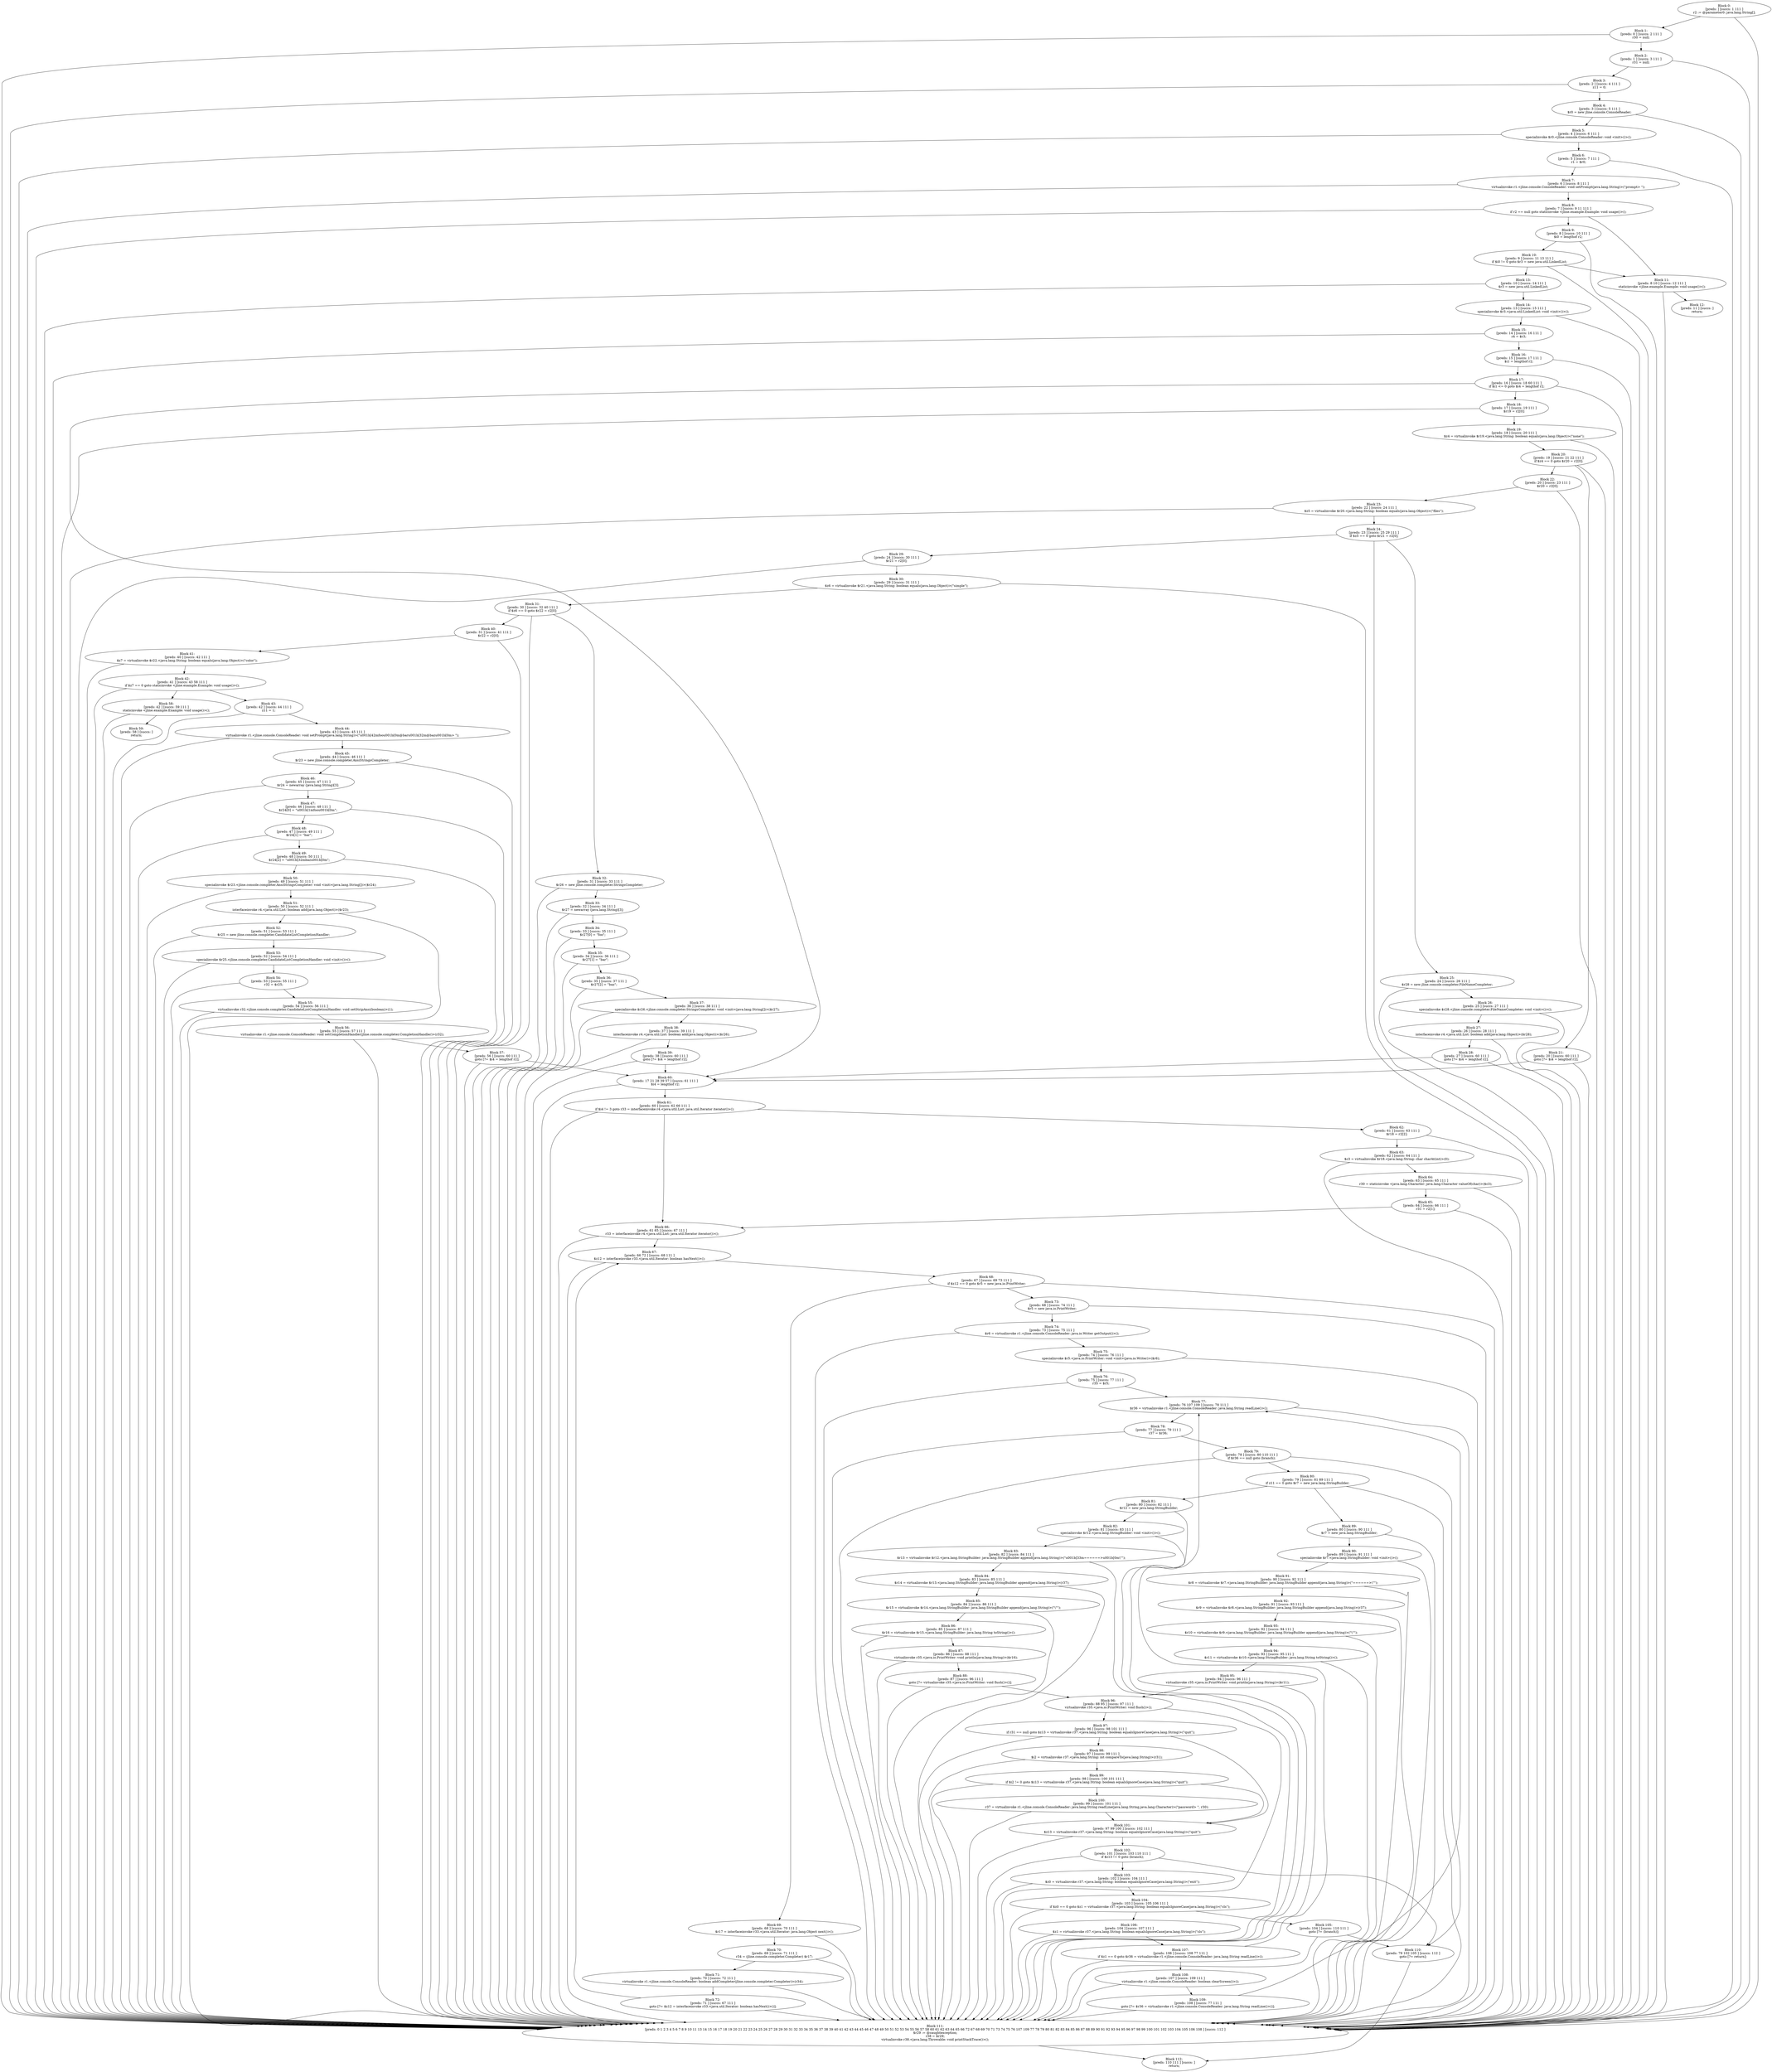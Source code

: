 digraph "unitGraph" {
    "Block 0:
[preds: ] [succs: 1 111 ]
r2 := @parameter0: java.lang.String[];
"
    "Block 1:
[preds: 0 ] [succs: 2 111 ]
r30 = null;
"
    "Block 2:
[preds: 1 ] [succs: 3 111 ]
r31 = null;
"
    "Block 3:
[preds: 2 ] [succs: 4 111 ]
z11 = 0;
"
    "Block 4:
[preds: 3 ] [succs: 5 111 ]
$r0 = new jline.console.ConsoleReader;
"
    "Block 5:
[preds: 4 ] [succs: 6 111 ]
specialinvoke $r0.<jline.console.ConsoleReader: void <init>()>();
"
    "Block 6:
[preds: 5 ] [succs: 7 111 ]
r1 = $r0;
"
    "Block 7:
[preds: 6 ] [succs: 8 111 ]
virtualinvoke r1.<jline.console.ConsoleReader: void setPrompt(java.lang.String)>(\"prompt> \");
"
    "Block 8:
[preds: 7 ] [succs: 9 11 111 ]
if r2 == null goto staticinvoke <jline.example.Example: void usage()>();
"
    "Block 9:
[preds: 8 ] [succs: 10 111 ]
$i0 = lengthof r2;
"
    "Block 10:
[preds: 9 ] [succs: 11 13 111 ]
if $i0 != 0 goto $r3 = new java.util.LinkedList;
"
    "Block 11:
[preds: 8 10 ] [succs: 12 111 ]
staticinvoke <jline.example.Example: void usage()>();
"
    "Block 12:
[preds: 11 ] [succs: ]
return;
"
    "Block 13:
[preds: 10 ] [succs: 14 111 ]
$r3 = new java.util.LinkedList;
"
    "Block 14:
[preds: 13 ] [succs: 15 111 ]
specialinvoke $r3.<java.util.LinkedList: void <init>()>();
"
    "Block 15:
[preds: 14 ] [succs: 16 111 ]
r4 = $r3;
"
    "Block 16:
[preds: 15 ] [succs: 17 111 ]
$i1 = lengthof r2;
"
    "Block 17:
[preds: 16 ] [succs: 18 60 111 ]
if $i1 <= 0 goto $i4 = lengthof r2;
"
    "Block 18:
[preds: 17 ] [succs: 19 111 ]
$r19 = r2[0];
"
    "Block 19:
[preds: 18 ] [succs: 20 111 ]
$z4 = virtualinvoke $r19.<java.lang.String: boolean equals(java.lang.Object)>(\"none\");
"
    "Block 20:
[preds: 19 ] [succs: 21 22 111 ]
if $z4 == 0 goto $r20 = r2[0];
"
    "Block 21:
[preds: 20 ] [succs: 60 111 ]
goto [?= $i4 = lengthof r2];
"
    "Block 22:
[preds: 20 ] [succs: 23 111 ]
$r20 = r2[0];
"
    "Block 23:
[preds: 22 ] [succs: 24 111 ]
$z5 = virtualinvoke $r20.<java.lang.String: boolean equals(java.lang.Object)>(\"files\");
"
    "Block 24:
[preds: 23 ] [succs: 25 29 111 ]
if $z5 == 0 goto $r21 = r2[0];
"
    "Block 25:
[preds: 24 ] [succs: 26 111 ]
$r28 = new jline.console.completer.FileNameCompleter;
"
    "Block 26:
[preds: 25 ] [succs: 27 111 ]
specialinvoke $r28.<jline.console.completer.FileNameCompleter: void <init>()>();
"
    "Block 27:
[preds: 26 ] [succs: 28 111 ]
interfaceinvoke r4.<java.util.List: boolean add(java.lang.Object)>($r28);
"
    "Block 28:
[preds: 27 ] [succs: 60 111 ]
goto [?= $i4 = lengthof r2];
"
    "Block 29:
[preds: 24 ] [succs: 30 111 ]
$r21 = r2[0];
"
    "Block 30:
[preds: 29 ] [succs: 31 111 ]
$z6 = virtualinvoke $r21.<java.lang.String: boolean equals(java.lang.Object)>(\"simple\");
"
    "Block 31:
[preds: 30 ] [succs: 32 40 111 ]
if $z6 == 0 goto $r22 = r2[0];
"
    "Block 32:
[preds: 31 ] [succs: 33 111 ]
$r26 = new jline.console.completer.StringsCompleter;
"
    "Block 33:
[preds: 32 ] [succs: 34 111 ]
$r27 = newarray (java.lang.String)[3];
"
    "Block 34:
[preds: 33 ] [succs: 35 111 ]
$r27[0] = \"foo\";
"
    "Block 35:
[preds: 34 ] [succs: 36 111 ]
$r27[1] = \"bar\";
"
    "Block 36:
[preds: 35 ] [succs: 37 111 ]
$r27[2] = \"baz\";
"
    "Block 37:
[preds: 36 ] [succs: 38 111 ]
specialinvoke $r26.<jline.console.completer.StringsCompleter: void <init>(java.lang.String[])>($r27);
"
    "Block 38:
[preds: 37 ] [succs: 39 111 ]
interfaceinvoke r4.<java.util.List: boolean add(java.lang.Object)>($r26);
"
    "Block 39:
[preds: 38 ] [succs: 60 111 ]
goto [?= $i4 = lengthof r2];
"
    "Block 40:
[preds: 31 ] [succs: 41 111 ]
$r22 = r2[0];
"
    "Block 41:
[preds: 40 ] [succs: 42 111 ]
$z7 = virtualinvoke $r22.<java.lang.String: boolean equals(java.lang.Object)>(\"color\");
"
    "Block 42:
[preds: 41 ] [succs: 43 58 111 ]
if $z7 == 0 goto staticinvoke <jline.example.Example: void usage()>();
"
    "Block 43:
[preds: 42 ] [succs: 44 111 ]
z11 = 1;
"
    "Block 44:
[preds: 43 ] [succs: 45 111 ]
virtualinvoke r1.<jline.console.ConsoleReader: void setPrompt(java.lang.String)>(\"\u001b[42mfoo\u001b[0m@bar\u001b[32m@baz\u001b[0m> \");
"
    "Block 45:
[preds: 44 ] [succs: 46 111 ]
$r23 = new jline.console.completer.AnsiStringsCompleter;
"
    "Block 46:
[preds: 45 ] [succs: 47 111 ]
$r24 = newarray (java.lang.String)[3];
"
    "Block 47:
[preds: 46 ] [succs: 48 111 ]
$r24[0] = \"\u001b[1mfoo\u001b[0m\";
"
    "Block 48:
[preds: 47 ] [succs: 49 111 ]
$r24[1] = \"bar\";
"
    "Block 49:
[preds: 48 ] [succs: 50 111 ]
$r24[2] = \"\u001b[32mbaz\u001b[0m\";
"
    "Block 50:
[preds: 49 ] [succs: 51 111 ]
specialinvoke $r23.<jline.console.completer.AnsiStringsCompleter: void <init>(java.lang.String[])>($r24);
"
    "Block 51:
[preds: 50 ] [succs: 52 111 ]
interfaceinvoke r4.<java.util.List: boolean add(java.lang.Object)>($r23);
"
    "Block 52:
[preds: 51 ] [succs: 53 111 ]
$r25 = new jline.console.completer.CandidateListCompletionHandler;
"
    "Block 53:
[preds: 52 ] [succs: 54 111 ]
specialinvoke $r25.<jline.console.completer.CandidateListCompletionHandler: void <init>()>();
"
    "Block 54:
[preds: 53 ] [succs: 55 111 ]
r32 = $r25;
"
    "Block 55:
[preds: 54 ] [succs: 56 111 ]
virtualinvoke r32.<jline.console.completer.CandidateListCompletionHandler: void setStripAnsi(boolean)>(1);
"
    "Block 56:
[preds: 55 ] [succs: 57 111 ]
virtualinvoke r1.<jline.console.ConsoleReader: void setCompletionHandler(jline.console.completer.CompletionHandler)>(r32);
"
    "Block 57:
[preds: 56 ] [succs: 60 111 ]
goto [?= $i4 = lengthof r2];
"
    "Block 58:
[preds: 42 ] [succs: 59 111 ]
staticinvoke <jline.example.Example: void usage()>();
"
    "Block 59:
[preds: 58 ] [succs: ]
return;
"
    "Block 60:
[preds: 17 21 28 39 57 ] [succs: 61 111 ]
$i4 = lengthof r2;
"
    "Block 61:
[preds: 60 ] [succs: 62 66 111 ]
if $i4 != 3 goto r33 = interfaceinvoke r4.<java.util.List: java.util.Iterator iterator()>();
"
    "Block 62:
[preds: 61 ] [succs: 63 111 ]
$r18 = r2[2];
"
    "Block 63:
[preds: 62 ] [succs: 64 111 ]
$c3 = virtualinvoke $r18.<java.lang.String: char charAt(int)>(0);
"
    "Block 64:
[preds: 63 ] [succs: 65 111 ]
r30 = staticinvoke <java.lang.Character: java.lang.Character valueOf(char)>($c3);
"
    "Block 65:
[preds: 64 ] [succs: 66 111 ]
r31 = r2[1];
"
    "Block 66:
[preds: 61 65 ] [succs: 67 111 ]
r33 = interfaceinvoke r4.<java.util.List: java.util.Iterator iterator()>();
"
    "Block 67:
[preds: 66 72 ] [succs: 68 111 ]
$z12 = interfaceinvoke r33.<java.util.Iterator: boolean hasNext()>();
"
    "Block 68:
[preds: 67 ] [succs: 69 73 111 ]
if $z12 == 0 goto $r5 = new java.io.PrintWriter;
"
    "Block 69:
[preds: 68 ] [succs: 70 111 ]
$r17 = interfaceinvoke r33.<java.util.Iterator: java.lang.Object next()>();
"
    "Block 70:
[preds: 69 ] [succs: 71 111 ]
r34 = (jline.console.completer.Completer) $r17;
"
    "Block 71:
[preds: 70 ] [succs: 72 111 ]
virtualinvoke r1.<jline.console.ConsoleReader: boolean addCompleter(jline.console.completer.Completer)>(r34);
"
    "Block 72:
[preds: 71 ] [succs: 67 111 ]
goto [?= $z12 = interfaceinvoke r33.<java.util.Iterator: boolean hasNext()>()];
"
    "Block 73:
[preds: 68 ] [succs: 74 111 ]
$r5 = new java.io.PrintWriter;
"
    "Block 74:
[preds: 73 ] [succs: 75 111 ]
$r6 = virtualinvoke r1.<jline.console.ConsoleReader: java.io.Writer getOutput()>();
"
    "Block 75:
[preds: 74 ] [succs: 76 111 ]
specialinvoke $r5.<java.io.PrintWriter: void <init>(java.io.Writer)>($r6);
"
    "Block 76:
[preds: 75 ] [succs: 77 111 ]
r35 = $r5;
"
    "Block 77:
[preds: 76 107 109 ] [succs: 78 111 ]
$r36 = virtualinvoke r1.<jline.console.ConsoleReader: java.lang.String readLine()>();
"
    "Block 78:
[preds: 77 ] [succs: 79 111 ]
r37 = $r36;
"
    "Block 79:
[preds: 78 ] [succs: 80 110 111 ]
if $r36 == null goto (branch);
"
    "Block 80:
[preds: 79 ] [succs: 81 89 111 ]
if z11 == 0 goto $r7 = new java.lang.StringBuilder;
"
    "Block 81:
[preds: 80 ] [succs: 82 111 ]
$r12 = new java.lang.StringBuilder;
"
    "Block 82:
[preds: 81 ] [succs: 83 111 ]
specialinvoke $r12.<java.lang.StringBuilder: void <init>()>();
"
    "Block 83:
[preds: 82 ] [succs: 84 111 ]
$r13 = virtualinvoke $r12.<java.lang.StringBuilder: java.lang.StringBuilder append(java.lang.String)>(\"\u001b[33m======>\u001b[0m\\\"\");
"
    "Block 84:
[preds: 83 ] [succs: 85 111 ]
$r14 = virtualinvoke $r13.<java.lang.StringBuilder: java.lang.StringBuilder append(java.lang.String)>(r37);
"
    "Block 85:
[preds: 84 ] [succs: 86 111 ]
$r15 = virtualinvoke $r14.<java.lang.StringBuilder: java.lang.StringBuilder append(java.lang.String)>(\"\\\"\");
"
    "Block 86:
[preds: 85 ] [succs: 87 111 ]
$r16 = virtualinvoke $r15.<java.lang.StringBuilder: java.lang.String toString()>();
"
    "Block 87:
[preds: 86 ] [succs: 88 111 ]
virtualinvoke r35.<java.io.PrintWriter: void println(java.lang.String)>($r16);
"
    "Block 88:
[preds: 87 ] [succs: 96 111 ]
goto [?= virtualinvoke r35.<java.io.PrintWriter: void flush()>()];
"
    "Block 89:
[preds: 80 ] [succs: 90 111 ]
$r7 = new java.lang.StringBuilder;
"
    "Block 90:
[preds: 89 ] [succs: 91 111 ]
specialinvoke $r7.<java.lang.StringBuilder: void <init>()>();
"
    "Block 91:
[preds: 90 ] [succs: 92 111 ]
$r8 = virtualinvoke $r7.<java.lang.StringBuilder: java.lang.StringBuilder append(java.lang.String)>(\"======>\\\"\");
"
    "Block 92:
[preds: 91 ] [succs: 93 111 ]
$r9 = virtualinvoke $r8.<java.lang.StringBuilder: java.lang.StringBuilder append(java.lang.String)>(r37);
"
    "Block 93:
[preds: 92 ] [succs: 94 111 ]
$r10 = virtualinvoke $r9.<java.lang.StringBuilder: java.lang.StringBuilder append(java.lang.String)>(\"\\\"\");
"
    "Block 94:
[preds: 93 ] [succs: 95 111 ]
$r11 = virtualinvoke $r10.<java.lang.StringBuilder: java.lang.String toString()>();
"
    "Block 95:
[preds: 94 ] [succs: 96 111 ]
virtualinvoke r35.<java.io.PrintWriter: void println(java.lang.String)>($r11);
"
    "Block 96:
[preds: 88 95 ] [succs: 97 111 ]
virtualinvoke r35.<java.io.PrintWriter: void flush()>();
"
    "Block 97:
[preds: 96 ] [succs: 98 101 111 ]
if r31 == null goto $z13 = virtualinvoke r37.<java.lang.String: boolean equalsIgnoreCase(java.lang.String)>(\"quit\");
"
    "Block 98:
[preds: 97 ] [succs: 99 111 ]
$i2 = virtualinvoke r37.<java.lang.String: int compareTo(java.lang.String)>(r31);
"
    "Block 99:
[preds: 98 ] [succs: 100 101 111 ]
if $i2 != 0 goto $z13 = virtualinvoke r37.<java.lang.String: boolean equalsIgnoreCase(java.lang.String)>(\"quit\");
"
    "Block 100:
[preds: 99 ] [succs: 101 111 ]
r37 = virtualinvoke r1.<jline.console.ConsoleReader: java.lang.String readLine(java.lang.String,java.lang.Character)>(\"password> \", r30);
"
    "Block 101:
[preds: 97 99 100 ] [succs: 102 111 ]
$z13 = virtualinvoke r37.<java.lang.String: boolean equalsIgnoreCase(java.lang.String)>(\"quit\");
"
    "Block 102:
[preds: 101 ] [succs: 103 110 111 ]
if $z13 != 0 goto (branch);
"
    "Block 103:
[preds: 102 ] [succs: 104 111 ]
$z0 = virtualinvoke r37.<java.lang.String: boolean equalsIgnoreCase(java.lang.String)>(\"exit\");
"
    "Block 104:
[preds: 103 ] [succs: 105 106 111 ]
if $z0 == 0 goto $z1 = virtualinvoke r37.<java.lang.String: boolean equalsIgnoreCase(java.lang.String)>(\"cls\");
"
    "Block 105:
[preds: 104 ] [succs: 110 111 ]
goto [?= (branch)];
"
    "Block 106:
[preds: 104 ] [succs: 107 111 ]
$z1 = virtualinvoke r37.<java.lang.String: boolean equalsIgnoreCase(java.lang.String)>(\"cls\");
"
    "Block 107:
[preds: 106 ] [succs: 108 77 111 ]
if $z1 == 0 goto $r36 = virtualinvoke r1.<jline.console.ConsoleReader: java.lang.String readLine()>();
"
    "Block 108:
[preds: 107 ] [succs: 109 111 ]
virtualinvoke r1.<jline.console.ConsoleReader: boolean clearScreen()>();
"
    "Block 109:
[preds: 108 ] [succs: 77 111 ]
goto [?= $r36 = virtualinvoke r1.<jline.console.ConsoleReader: java.lang.String readLine()>()];
"
    "Block 110:
[preds: 79 102 105 ] [succs: 112 ]
goto [?= return];
"
    "Block 111:
[preds: 0 1 2 3 4 5 6 7 8 9 10 11 13 14 15 16 17 18 19 20 21 22 23 24 25 26 27 28 29 30 31 32 33 34 35 36 37 38 39 40 41 42 43 44 45 46 47 48 49 50 51 52 53 54 55 56 57 58 60 61 62 63 64 65 66 72 67 68 69 70 71 73 74 75 76 107 109 77 78 79 80 81 82 83 84 85 86 87 88 89 90 91 92 93 94 95 96 97 98 99 100 101 102 103 104 105 106 108 ] [succs: 112 ]
$r29 := @caughtexception;
r38 = $r29;
virtualinvoke r38.<java.lang.Throwable: void printStackTrace()>();
"
    "Block 112:
[preds: 110 111 ] [succs: ]
return;
"
    "Block 0:
[preds: ] [succs: 1 111 ]
r2 := @parameter0: java.lang.String[];
"->"Block 1:
[preds: 0 ] [succs: 2 111 ]
r30 = null;
";
    "Block 0:
[preds: ] [succs: 1 111 ]
r2 := @parameter0: java.lang.String[];
"->"Block 111:
[preds: 0 1 2 3 4 5 6 7 8 9 10 11 13 14 15 16 17 18 19 20 21 22 23 24 25 26 27 28 29 30 31 32 33 34 35 36 37 38 39 40 41 42 43 44 45 46 47 48 49 50 51 52 53 54 55 56 57 58 60 61 62 63 64 65 66 72 67 68 69 70 71 73 74 75 76 107 109 77 78 79 80 81 82 83 84 85 86 87 88 89 90 91 92 93 94 95 96 97 98 99 100 101 102 103 104 105 106 108 ] [succs: 112 ]
$r29 := @caughtexception;
r38 = $r29;
virtualinvoke r38.<java.lang.Throwable: void printStackTrace()>();
";
    "Block 1:
[preds: 0 ] [succs: 2 111 ]
r30 = null;
"->"Block 2:
[preds: 1 ] [succs: 3 111 ]
r31 = null;
";
    "Block 1:
[preds: 0 ] [succs: 2 111 ]
r30 = null;
"->"Block 111:
[preds: 0 1 2 3 4 5 6 7 8 9 10 11 13 14 15 16 17 18 19 20 21 22 23 24 25 26 27 28 29 30 31 32 33 34 35 36 37 38 39 40 41 42 43 44 45 46 47 48 49 50 51 52 53 54 55 56 57 58 60 61 62 63 64 65 66 72 67 68 69 70 71 73 74 75 76 107 109 77 78 79 80 81 82 83 84 85 86 87 88 89 90 91 92 93 94 95 96 97 98 99 100 101 102 103 104 105 106 108 ] [succs: 112 ]
$r29 := @caughtexception;
r38 = $r29;
virtualinvoke r38.<java.lang.Throwable: void printStackTrace()>();
";
    "Block 2:
[preds: 1 ] [succs: 3 111 ]
r31 = null;
"->"Block 3:
[preds: 2 ] [succs: 4 111 ]
z11 = 0;
";
    "Block 2:
[preds: 1 ] [succs: 3 111 ]
r31 = null;
"->"Block 111:
[preds: 0 1 2 3 4 5 6 7 8 9 10 11 13 14 15 16 17 18 19 20 21 22 23 24 25 26 27 28 29 30 31 32 33 34 35 36 37 38 39 40 41 42 43 44 45 46 47 48 49 50 51 52 53 54 55 56 57 58 60 61 62 63 64 65 66 72 67 68 69 70 71 73 74 75 76 107 109 77 78 79 80 81 82 83 84 85 86 87 88 89 90 91 92 93 94 95 96 97 98 99 100 101 102 103 104 105 106 108 ] [succs: 112 ]
$r29 := @caughtexception;
r38 = $r29;
virtualinvoke r38.<java.lang.Throwable: void printStackTrace()>();
";
    "Block 3:
[preds: 2 ] [succs: 4 111 ]
z11 = 0;
"->"Block 4:
[preds: 3 ] [succs: 5 111 ]
$r0 = new jline.console.ConsoleReader;
";
    "Block 3:
[preds: 2 ] [succs: 4 111 ]
z11 = 0;
"->"Block 111:
[preds: 0 1 2 3 4 5 6 7 8 9 10 11 13 14 15 16 17 18 19 20 21 22 23 24 25 26 27 28 29 30 31 32 33 34 35 36 37 38 39 40 41 42 43 44 45 46 47 48 49 50 51 52 53 54 55 56 57 58 60 61 62 63 64 65 66 72 67 68 69 70 71 73 74 75 76 107 109 77 78 79 80 81 82 83 84 85 86 87 88 89 90 91 92 93 94 95 96 97 98 99 100 101 102 103 104 105 106 108 ] [succs: 112 ]
$r29 := @caughtexception;
r38 = $r29;
virtualinvoke r38.<java.lang.Throwable: void printStackTrace()>();
";
    "Block 4:
[preds: 3 ] [succs: 5 111 ]
$r0 = new jline.console.ConsoleReader;
"->"Block 5:
[preds: 4 ] [succs: 6 111 ]
specialinvoke $r0.<jline.console.ConsoleReader: void <init>()>();
";
    "Block 4:
[preds: 3 ] [succs: 5 111 ]
$r0 = new jline.console.ConsoleReader;
"->"Block 111:
[preds: 0 1 2 3 4 5 6 7 8 9 10 11 13 14 15 16 17 18 19 20 21 22 23 24 25 26 27 28 29 30 31 32 33 34 35 36 37 38 39 40 41 42 43 44 45 46 47 48 49 50 51 52 53 54 55 56 57 58 60 61 62 63 64 65 66 72 67 68 69 70 71 73 74 75 76 107 109 77 78 79 80 81 82 83 84 85 86 87 88 89 90 91 92 93 94 95 96 97 98 99 100 101 102 103 104 105 106 108 ] [succs: 112 ]
$r29 := @caughtexception;
r38 = $r29;
virtualinvoke r38.<java.lang.Throwable: void printStackTrace()>();
";
    "Block 5:
[preds: 4 ] [succs: 6 111 ]
specialinvoke $r0.<jline.console.ConsoleReader: void <init>()>();
"->"Block 6:
[preds: 5 ] [succs: 7 111 ]
r1 = $r0;
";
    "Block 5:
[preds: 4 ] [succs: 6 111 ]
specialinvoke $r0.<jline.console.ConsoleReader: void <init>()>();
"->"Block 111:
[preds: 0 1 2 3 4 5 6 7 8 9 10 11 13 14 15 16 17 18 19 20 21 22 23 24 25 26 27 28 29 30 31 32 33 34 35 36 37 38 39 40 41 42 43 44 45 46 47 48 49 50 51 52 53 54 55 56 57 58 60 61 62 63 64 65 66 72 67 68 69 70 71 73 74 75 76 107 109 77 78 79 80 81 82 83 84 85 86 87 88 89 90 91 92 93 94 95 96 97 98 99 100 101 102 103 104 105 106 108 ] [succs: 112 ]
$r29 := @caughtexception;
r38 = $r29;
virtualinvoke r38.<java.lang.Throwable: void printStackTrace()>();
";
    "Block 6:
[preds: 5 ] [succs: 7 111 ]
r1 = $r0;
"->"Block 7:
[preds: 6 ] [succs: 8 111 ]
virtualinvoke r1.<jline.console.ConsoleReader: void setPrompt(java.lang.String)>(\"prompt> \");
";
    "Block 6:
[preds: 5 ] [succs: 7 111 ]
r1 = $r0;
"->"Block 111:
[preds: 0 1 2 3 4 5 6 7 8 9 10 11 13 14 15 16 17 18 19 20 21 22 23 24 25 26 27 28 29 30 31 32 33 34 35 36 37 38 39 40 41 42 43 44 45 46 47 48 49 50 51 52 53 54 55 56 57 58 60 61 62 63 64 65 66 72 67 68 69 70 71 73 74 75 76 107 109 77 78 79 80 81 82 83 84 85 86 87 88 89 90 91 92 93 94 95 96 97 98 99 100 101 102 103 104 105 106 108 ] [succs: 112 ]
$r29 := @caughtexception;
r38 = $r29;
virtualinvoke r38.<java.lang.Throwable: void printStackTrace()>();
";
    "Block 7:
[preds: 6 ] [succs: 8 111 ]
virtualinvoke r1.<jline.console.ConsoleReader: void setPrompt(java.lang.String)>(\"prompt> \");
"->"Block 8:
[preds: 7 ] [succs: 9 11 111 ]
if r2 == null goto staticinvoke <jline.example.Example: void usage()>();
";
    "Block 7:
[preds: 6 ] [succs: 8 111 ]
virtualinvoke r1.<jline.console.ConsoleReader: void setPrompt(java.lang.String)>(\"prompt> \");
"->"Block 111:
[preds: 0 1 2 3 4 5 6 7 8 9 10 11 13 14 15 16 17 18 19 20 21 22 23 24 25 26 27 28 29 30 31 32 33 34 35 36 37 38 39 40 41 42 43 44 45 46 47 48 49 50 51 52 53 54 55 56 57 58 60 61 62 63 64 65 66 72 67 68 69 70 71 73 74 75 76 107 109 77 78 79 80 81 82 83 84 85 86 87 88 89 90 91 92 93 94 95 96 97 98 99 100 101 102 103 104 105 106 108 ] [succs: 112 ]
$r29 := @caughtexception;
r38 = $r29;
virtualinvoke r38.<java.lang.Throwable: void printStackTrace()>();
";
    "Block 8:
[preds: 7 ] [succs: 9 11 111 ]
if r2 == null goto staticinvoke <jline.example.Example: void usage()>();
"->"Block 9:
[preds: 8 ] [succs: 10 111 ]
$i0 = lengthof r2;
";
    "Block 8:
[preds: 7 ] [succs: 9 11 111 ]
if r2 == null goto staticinvoke <jline.example.Example: void usage()>();
"->"Block 11:
[preds: 8 10 ] [succs: 12 111 ]
staticinvoke <jline.example.Example: void usage()>();
";
    "Block 8:
[preds: 7 ] [succs: 9 11 111 ]
if r2 == null goto staticinvoke <jline.example.Example: void usage()>();
"->"Block 111:
[preds: 0 1 2 3 4 5 6 7 8 9 10 11 13 14 15 16 17 18 19 20 21 22 23 24 25 26 27 28 29 30 31 32 33 34 35 36 37 38 39 40 41 42 43 44 45 46 47 48 49 50 51 52 53 54 55 56 57 58 60 61 62 63 64 65 66 72 67 68 69 70 71 73 74 75 76 107 109 77 78 79 80 81 82 83 84 85 86 87 88 89 90 91 92 93 94 95 96 97 98 99 100 101 102 103 104 105 106 108 ] [succs: 112 ]
$r29 := @caughtexception;
r38 = $r29;
virtualinvoke r38.<java.lang.Throwable: void printStackTrace()>();
";
    "Block 9:
[preds: 8 ] [succs: 10 111 ]
$i0 = lengthof r2;
"->"Block 10:
[preds: 9 ] [succs: 11 13 111 ]
if $i0 != 0 goto $r3 = new java.util.LinkedList;
";
    "Block 9:
[preds: 8 ] [succs: 10 111 ]
$i0 = lengthof r2;
"->"Block 111:
[preds: 0 1 2 3 4 5 6 7 8 9 10 11 13 14 15 16 17 18 19 20 21 22 23 24 25 26 27 28 29 30 31 32 33 34 35 36 37 38 39 40 41 42 43 44 45 46 47 48 49 50 51 52 53 54 55 56 57 58 60 61 62 63 64 65 66 72 67 68 69 70 71 73 74 75 76 107 109 77 78 79 80 81 82 83 84 85 86 87 88 89 90 91 92 93 94 95 96 97 98 99 100 101 102 103 104 105 106 108 ] [succs: 112 ]
$r29 := @caughtexception;
r38 = $r29;
virtualinvoke r38.<java.lang.Throwable: void printStackTrace()>();
";
    "Block 10:
[preds: 9 ] [succs: 11 13 111 ]
if $i0 != 0 goto $r3 = new java.util.LinkedList;
"->"Block 11:
[preds: 8 10 ] [succs: 12 111 ]
staticinvoke <jline.example.Example: void usage()>();
";
    "Block 10:
[preds: 9 ] [succs: 11 13 111 ]
if $i0 != 0 goto $r3 = new java.util.LinkedList;
"->"Block 13:
[preds: 10 ] [succs: 14 111 ]
$r3 = new java.util.LinkedList;
";
    "Block 10:
[preds: 9 ] [succs: 11 13 111 ]
if $i0 != 0 goto $r3 = new java.util.LinkedList;
"->"Block 111:
[preds: 0 1 2 3 4 5 6 7 8 9 10 11 13 14 15 16 17 18 19 20 21 22 23 24 25 26 27 28 29 30 31 32 33 34 35 36 37 38 39 40 41 42 43 44 45 46 47 48 49 50 51 52 53 54 55 56 57 58 60 61 62 63 64 65 66 72 67 68 69 70 71 73 74 75 76 107 109 77 78 79 80 81 82 83 84 85 86 87 88 89 90 91 92 93 94 95 96 97 98 99 100 101 102 103 104 105 106 108 ] [succs: 112 ]
$r29 := @caughtexception;
r38 = $r29;
virtualinvoke r38.<java.lang.Throwable: void printStackTrace()>();
";
    "Block 11:
[preds: 8 10 ] [succs: 12 111 ]
staticinvoke <jline.example.Example: void usage()>();
"->"Block 12:
[preds: 11 ] [succs: ]
return;
";
    "Block 11:
[preds: 8 10 ] [succs: 12 111 ]
staticinvoke <jline.example.Example: void usage()>();
"->"Block 111:
[preds: 0 1 2 3 4 5 6 7 8 9 10 11 13 14 15 16 17 18 19 20 21 22 23 24 25 26 27 28 29 30 31 32 33 34 35 36 37 38 39 40 41 42 43 44 45 46 47 48 49 50 51 52 53 54 55 56 57 58 60 61 62 63 64 65 66 72 67 68 69 70 71 73 74 75 76 107 109 77 78 79 80 81 82 83 84 85 86 87 88 89 90 91 92 93 94 95 96 97 98 99 100 101 102 103 104 105 106 108 ] [succs: 112 ]
$r29 := @caughtexception;
r38 = $r29;
virtualinvoke r38.<java.lang.Throwable: void printStackTrace()>();
";
    "Block 13:
[preds: 10 ] [succs: 14 111 ]
$r3 = new java.util.LinkedList;
"->"Block 14:
[preds: 13 ] [succs: 15 111 ]
specialinvoke $r3.<java.util.LinkedList: void <init>()>();
";
    "Block 13:
[preds: 10 ] [succs: 14 111 ]
$r3 = new java.util.LinkedList;
"->"Block 111:
[preds: 0 1 2 3 4 5 6 7 8 9 10 11 13 14 15 16 17 18 19 20 21 22 23 24 25 26 27 28 29 30 31 32 33 34 35 36 37 38 39 40 41 42 43 44 45 46 47 48 49 50 51 52 53 54 55 56 57 58 60 61 62 63 64 65 66 72 67 68 69 70 71 73 74 75 76 107 109 77 78 79 80 81 82 83 84 85 86 87 88 89 90 91 92 93 94 95 96 97 98 99 100 101 102 103 104 105 106 108 ] [succs: 112 ]
$r29 := @caughtexception;
r38 = $r29;
virtualinvoke r38.<java.lang.Throwable: void printStackTrace()>();
";
    "Block 14:
[preds: 13 ] [succs: 15 111 ]
specialinvoke $r3.<java.util.LinkedList: void <init>()>();
"->"Block 15:
[preds: 14 ] [succs: 16 111 ]
r4 = $r3;
";
    "Block 14:
[preds: 13 ] [succs: 15 111 ]
specialinvoke $r3.<java.util.LinkedList: void <init>()>();
"->"Block 111:
[preds: 0 1 2 3 4 5 6 7 8 9 10 11 13 14 15 16 17 18 19 20 21 22 23 24 25 26 27 28 29 30 31 32 33 34 35 36 37 38 39 40 41 42 43 44 45 46 47 48 49 50 51 52 53 54 55 56 57 58 60 61 62 63 64 65 66 72 67 68 69 70 71 73 74 75 76 107 109 77 78 79 80 81 82 83 84 85 86 87 88 89 90 91 92 93 94 95 96 97 98 99 100 101 102 103 104 105 106 108 ] [succs: 112 ]
$r29 := @caughtexception;
r38 = $r29;
virtualinvoke r38.<java.lang.Throwable: void printStackTrace()>();
";
    "Block 15:
[preds: 14 ] [succs: 16 111 ]
r4 = $r3;
"->"Block 16:
[preds: 15 ] [succs: 17 111 ]
$i1 = lengthof r2;
";
    "Block 15:
[preds: 14 ] [succs: 16 111 ]
r4 = $r3;
"->"Block 111:
[preds: 0 1 2 3 4 5 6 7 8 9 10 11 13 14 15 16 17 18 19 20 21 22 23 24 25 26 27 28 29 30 31 32 33 34 35 36 37 38 39 40 41 42 43 44 45 46 47 48 49 50 51 52 53 54 55 56 57 58 60 61 62 63 64 65 66 72 67 68 69 70 71 73 74 75 76 107 109 77 78 79 80 81 82 83 84 85 86 87 88 89 90 91 92 93 94 95 96 97 98 99 100 101 102 103 104 105 106 108 ] [succs: 112 ]
$r29 := @caughtexception;
r38 = $r29;
virtualinvoke r38.<java.lang.Throwable: void printStackTrace()>();
";
    "Block 16:
[preds: 15 ] [succs: 17 111 ]
$i1 = lengthof r2;
"->"Block 17:
[preds: 16 ] [succs: 18 60 111 ]
if $i1 <= 0 goto $i4 = lengthof r2;
";
    "Block 16:
[preds: 15 ] [succs: 17 111 ]
$i1 = lengthof r2;
"->"Block 111:
[preds: 0 1 2 3 4 5 6 7 8 9 10 11 13 14 15 16 17 18 19 20 21 22 23 24 25 26 27 28 29 30 31 32 33 34 35 36 37 38 39 40 41 42 43 44 45 46 47 48 49 50 51 52 53 54 55 56 57 58 60 61 62 63 64 65 66 72 67 68 69 70 71 73 74 75 76 107 109 77 78 79 80 81 82 83 84 85 86 87 88 89 90 91 92 93 94 95 96 97 98 99 100 101 102 103 104 105 106 108 ] [succs: 112 ]
$r29 := @caughtexception;
r38 = $r29;
virtualinvoke r38.<java.lang.Throwable: void printStackTrace()>();
";
    "Block 17:
[preds: 16 ] [succs: 18 60 111 ]
if $i1 <= 0 goto $i4 = lengthof r2;
"->"Block 18:
[preds: 17 ] [succs: 19 111 ]
$r19 = r2[0];
";
    "Block 17:
[preds: 16 ] [succs: 18 60 111 ]
if $i1 <= 0 goto $i4 = lengthof r2;
"->"Block 60:
[preds: 17 21 28 39 57 ] [succs: 61 111 ]
$i4 = lengthof r2;
";
    "Block 17:
[preds: 16 ] [succs: 18 60 111 ]
if $i1 <= 0 goto $i4 = lengthof r2;
"->"Block 111:
[preds: 0 1 2 3 4 5 6 7 8 9 10 11 13 14 15 16 17 18 19 20 21 22 23 24 25 26 27 28 29 30 31 32 33 34 35 36 37 38 39 40 41 42 43 44 45 46 47 48 49 50 51 52 53 54 55 56 57 58 60 61 62 63 64 65 66 72 67 68 69 70 71 73 74 75 76 107 109 77 78 79 80 81 82 83 84 85 86 87 88 89 90 91 92 93 94 95 96 97 98 99 100 101 102 103 104 105 106 108 ] [succs: 112 ]
$r29 := @caughtexception;
r38 = $r29;
virtualinvoke r38.<java.lang.Throwable: void printStackTrace()>();
";
    "Block 18:
[preds: 17 ] [succs: 19 111 ]
$r19 = r2[0];
"->"Block 19:
[preds: 18 ] [succs: 20 111 ]
$z4 = virtualinvoke $r19.<java.lang.String: boolean equals(java.lang.Object)>(\"none\");
";
    "Block 18:
[preds: 17 ] [succs: 19 111 ]
$r19 = r2[0];
"->"Block 111:
[preds: 0 1 2 3 4 5 6 7 8 9 10 11 13 14 15 16 17 18 19 20 21 22 23 24 25 26 27 28 29 30 31 32 33 34 35 36 37 38 39 40 41 42 43 44 45 46 47 48 49 50 51 52 53 54 55 56 57 58 60 61 62 63 64 65 66 72 67 68 69 70 71 73 74 75 76 107 109 77 78 79 80 81 82 83 84 85 86 87 88 89 90 91 92 93 94 95 96 97 98 99 100 101 102 103 104 105 106 108 ] [succs: 112 ]
$r29 := @caughtexception;
r38 = $r29;
virtualinvoke r38.<java.lang.Throwable: void printStackTrace()>();
";
    "Block 19:
[preds: 18 ] [succs: 20 111 ]
$z4 = virtualinvoke $r19.<java.lang.String: boolean equals(java.lang.Object)>(\"none\");
"->"Block 20:
[preds: 19 ] [succs: 21 22 111 ]
if $z4 == 0 goto $r20 = r2[0];
";
    "Block 19:
[preds: 18 ] [succs: 20 111 ]
$z4 = virtualinvoke $r19.<java.lang.String: boolean equals(java.lang.Object)>(\"none\");
"->"Block 111:
[preds: 0 1 2 3 4 5 6 7 8 9 10 11 13 14 15 16 17 18 19 20 21 22 23 24 25 26 27 28 29 30 31 32 33 34 35 36 37 38 39 40 41 42 43 44 45 46 47 48 49 50 51 52 53 54 55 56 57 58 60 61 62 63 64 65 66 72 67 68 69 70 71 73 74 75 76 107 109 77 78 79 80 81 82 83 84 85 86 87 88 89 90 91 92 93 94 95 96 97 98 99 100 101 102 103 104 105 106 108 ] [succs: 112 ]
$r29 := @caughtexception;
r38 = $r29;
virtualinvoke r38.<java.lang.Throwable: void printStackTrace()>();
";
    "Block 20:
[preds: 19 ] [succs: 21 22 111 ]
if $z4 == 0 goto $r20 = r2[0];
"->"Block 21:
[preds: 20 ] [succs: 60 111 ]
goto [?= $i4 = lengthof r2];
";
    "Block 20:
[preds: 19 ] [succs: 21 22 111 ]
if $z4 == 0 goto $r20 = r2[0];
"->"Block 22:
[preds: 20 ] [succs: 23 111 ]
$r20 = r2[0];
";
    "Block 20:
[preds: 19 ] [succs: 21 22 111 ]
if $z4 == 0 goto $r20 = r2[0];
"->"Block 111:
[preds: 0 1 2 3 4 5 6 7 8 9 10 11 13 14 15 16 17 18 19 20 21 22 23 24 25 26 27 28 29 30 31 32 33 34 35 36 37 38 39 40 41 42 43 44 45 46 47 48 49 50 51 52 53 54 55 56 57 58 60 61 62 63 64 65 66 72 67 68 69 70 71 73 74 75 76 107 109 77 78 79 80 81 82 83 84 85 86 87 88 89 90 91 92 93 94 95 96 97 98 99 100 101 102 103 104 105 106 108 ] [succs: 112 ]
$r29 := @caughtexception;
r38 = $r29;
virtualinvoke r38.<java.lang.Throwable: void printStackTrace()>();
";
    "Block 21:
[preds: 20 ] [succs: 60 111 ]
goto [?= $i4 = lengthof r2];
"->"Block 60:
[preds: 17 21 28 39 57 ] [succs: 61 111 ]
$i4 = lengthof r2;
";
    "Block 21:
[preds: 20 ] [succs: 60 111 ]
goto [?= $i4 = lengthof r2];
"->"Block 111:
[preds: 0 1 2 3 4 5 6 7 8 9 10 11 13 14 15 16 17 18 19 20 21 22 23 24 25 26 27 28 29 30 31 32 33 34 35 36 37 38 39 40 41 42 43 44 45 46 47 48 49 50 51 52 53 54 55 56 57 58 60 61 62 63 64 65 66 72 67 68 69 70 71 73 74 75 76 107 109 77 78 79 80 81 82 83 84 85 86 87 88 89 90 91 92 93 94 95 96 97 98 99 100 101 102 103 104 105 106 108 ] [succs: 112 ]
$r29 := @caughtexception;
r38 = $r29;
virtualinvoke r38.<java.lang.Throwable: void printStackTrace()>();
";
    "Block 22:
[preds: 20 ] [succs: 23 111 ]
$r20 = r2[0];
"->"Block 23:
[preds: 22 ] [succs: 24 111 ]
$z5 = virtualinvoke $r20.<java.lang.String: boolean equals(java.lang.Object)>(\"files\");
";
    "Block 22:
[preds: 20 ] [succs: 23 111 ]
$r20 = r2[0];
"->"Block 111:
[preds: 0 1 2 3 4 5 6 7 8 9 10 11 13 14 15 16 17 18 19 20 21 22 23 24 25 26 27 28 29 30 31 32 33 34 35 36 37 38 39 40 41 42 43 44 45 46 47 48 49 50 51 52 53 54 55 56 57 58 60 61 62 63 64 65 66 72 67 68 69 70 71 73 74 75 76 107 109 77 78 79 80 81 82 83 84 85 86 87 88 89 90 91 92 93 94 95 96 97 98 99 100 101 102 103 104 105 106 108 ] [succs: 112 ]
$r29 := @caughtexception;
r38 = $r29;
virtualinvoke r38.<java.lang.Throwable: void printStackTrace()>();
";
    "Block 23:
[preds: 22 ] [succs: 24 111 ]
$z5 = virtualinvoke $r20.<java.lang.String: boolean equals(java.lang.Object)>(\"files\");
"->"Block 24:
[preds: 23 ] [succs: 25 29 111 ]
if $z5 == 0 goto $r21 = r2[0];
";
    "Block 23:
[preds: 22 ] [succs: 24 111 ]
$z5 = virtualinvoke $r20.<java.lang.String: boolean equals(java.lang.Object)>(\"files\");
"->"Block 111:
[preds: 0 1 2 3 4 5 6 7 8 9 10 11 13 14 15 16 17 18 19 20 21 22 23 24 25 26 27 28 29 30 31 32 33 34 35 36 37 38 39 40 41 42 43 44 45 46 47 48 49 50 51 52 53 54 55 56 57 58 60 61 62 63 64 65 66 72 67 68 69 70 71 73 74 75 76 107 109 77 78 79 80 81 82 83 84 85 86 87 88 89 90 91 92 93 94 95 96 97 98 99 100 101 102 103 104 105 106 108 ] [succs: 112 ]
$r29 := @caughtexception;
r38 = $r29;
virtualinvoke r38.<java.lang.Throwable: void printStackTrace()>();
";
    "Block 24:
[preds: 23 ] [succs: 25 29 111 ]
if $z5 == 0 goto $r21 = r2[0];
"->"Block 25:
[preds: 24 ] [succs: 26 111 ]
$r28 = new jline.console.completer.FileNameCompleter;
";
    "Block 24:
[preds: 23 ] [succs: 25 29 111 ]
if $z5 == 0 goto $r21 = r2[0];
"->"Block 29:
[preds: 24 ] [succs: 30 111 ]
$r21 = r2[0];
";
    "Block 24:
[preds: 23 ] [succs: 25 29 111 ]
if $z5 == 0 goto $r21 = r2[0];
"->"Block 111:
[preds: 0 1 2 3 4 5 6 7 8 9 10 11 13 14 15 16 17 18 19 20 21 22 23 24 25 26 27 28 29 30 31 32 33 34 35 36 37 38 39 40 41 42 43 44 45 46 47 48 49 50 51 52 53 54 55 56 57 58 60 61 62 63 64 65 66 72 67 68 69 70 71 73 74 75 76 107 109 77 78 79 80 81 82 83 84 85 86 87 88 89 90 91 92 93 94 95 96 97 98 99 100 101 102 103 104 105 106 108 ] [succs: 112 ]
$r29 := @caughtexception;
r38 = $r29;
virtualinvoke r38.<java.lang.Throwable: void printStackTrace()>();
";
    "Block 25:
[preds: 24 ] [succs: 26 111 ]
$r28 = new jline.console.completer.FileNameCompleter;
"->"Block 26:
[preds: 25 ] [succs: 27 111 ]
specialinvoke $r28.<jline.console.completer.FileNameCompleter: void <init>()>();
";
    "Block 25:
[preds: 24 ] [succs: 26 111 ]
$r28 = new jline.console.completer.FileNameCompleter;
"->"Block 111:
[preds: 0 1 2 3 4 5 6 7 8 9 10 11 13 14 15 16 17 18 19 20 21 22 23 24 25 26 27 28 29 30 31 32 33 34 35 36 37 38 39 40 41 42 43 44 45 46 47 48 49 50 51 52 53 54 55 56 57 58 60 61 62 63 64 65 66 72 67 68 69 70 71 73 74 75 76 107 109 77 78 79 80 81 82 83 84 85 86 87 88 89 90 91 92 93 94 95 96 97 98 99 100 101 102 103 104 105 106 108 ] [succs: 112 ]
$r29 := @caughtexception;
r38 = $r29;
virtualinvoke r38.<java.lang.Throwable: void printStackTrace()>();
";
    "Block 26:
[preds: 25 ] [succs: 27 111 ]
specialinvoke $r28.<jline.console.completer.FileNameCompleter: void <init>()>();
"->"Block 27:
[preds: 26 ] [succs: 28 111 ]
interfaceinvoke r4.<java.util.List: boolean add(java.lang.Object)>($r28);
";
    "Block 26:
[preds: 25 ] [succs: 27 111 ]
specialinvoke $r28.<jline.console.completer.FileNameCompleter: void <init>()>();
"->"Block 111:
[preds: 0 1 2 3 4 5 6 7 8 9 10 11 13 14 15 16 17 18 19 20 21 22 23 24 25 26 27 28 29 30 31 32 33 34 35 36 37 38 39 40 41 42 43 44 45 46 47 48 49 50 51 52 53 54 55 56 57 58 60 61 62 63 64 65 66 72 67 68 69 70 71 73 74 75 76 107 109 77 78 79 80 81 82 83 84 85 86 87 88 89 90 91 92 93 94 95 96 97 98 99 100 101 102 103 104 105 106 108 ] [succs: 112 ]
$r29 := @caughtexception;
r38 = $r29;
virtualinvoke r38.<java.lang.Throwable: void printStackTrace()>();
";
    "Block 27:
[preds: 26 ] [succs: 28 111 ]
interfaceinvoke r4.<java.util.List: boolean add(java.lang.Object)>($r28);
"->"Block 28:
[preds: 27 ] [succs: 60 111 ]
goto [?= $i4 = lengthof r2];
";
    "Block 27:
[preds: 26 ] [succs: 28 111 ]
interfaceinvoke r4.<java.util.List: boolean add(java.lang.Object)>($r28);
"->"Block 111:
[preds: 0 1 2 3 4 5 6 7 8 9 10 11 13 14 15 16 17 18 19 20 21 22 23 24 25 26 27 28 29 30 31 32 33 34 35 36 37 38 39 40 41 42 43 44 45 46 47 48 49 50 51 52 53 54 55 56 57 58 60 61 62 63 64 65 66 72 67 68 69 70 71 73 74 75 76 107 109 77 78 79 80 81 82 83 84 85 86 87 88 89 90 91 92 93 94 95 96 97 98 99 100 101 102 103 104 105 106 108 ] [succs: 112 ]
$r29 := @caughtexception;
r38 = $r29;
virtualinvoke r38.<java.lang.Throwable: void printStackTrace()>();
";
    "Block 28:
[preds: 27 ] [succs: 60 111 ]
goto [?= $i4 = lengthof r2];
"->"Block 60:
[preds: 17 21 28 39 57 ] [succs: 61 111 ]
$i4 = lengthof r2;
";
    "Block 28:
[preds: 27 ] [succs: 60 111 ]
goto [?= $i4 = lengthof r2];
"->"Block 111:
[preds: 0 1 2 3 4 5 6 7 8 9 10 11 13 14 15 16 17 18 19 20 21 22 23 24 25 26 27 28 29 30 31 32 33 34 35 36 37 38 39 40 41 42 43 44 45 46 47 48 49 50 51 52 53 54 55 56 57 58 60 61 62 63 64 65 66 72 67 68 69 70 71 73 74 75 76 107 109 77 78 79 80 81 82 83 84 85 86 87 88 89 90 91 92 93 94 95 96 97 98 99 100 101 102 103 104 105 106 108 ] [succs: 112 ]
$r29 := @caughtexception;
r38 = $r29;
virtualinvoke r38.<java.lang.Throwable: void printStackTrace()>();
";
    "Block 29:
[preds: 24 ] [succs: 30 111 ]
$r21 = r2[0];
"->"Block 30:
[preds: 29 ] [succs: 31 111 ]
$z6 = virtualinvoke $r21.<java.lang.String: boolean equals(java.lang.Object)>(\"simple\");
";
    "Block 29:
[preds: 24 ] [succs: 30 111 ]
$r21 = r2[0];
"->"Block 111:
[preds: 0 1 2 3 4 5 6 7 8 9 10 11 13 14 15 16 17 18 19 20 21 22 23 24 25 26 27 28 29 30 31 32 33 34 35 36 37 38 39 40 41 42 43 44 45 46 47 48 49 50 51 52 53 54 55 56 57 58 60 61 62 63 64 65 66 72 67 68 69 70 71 73 74 75 76 107 109 77 78 79 80 81 82 83 84 85 86 87 88 89 90 91 92 93 94 95 96 97 98 99 100 101 102 103 104 105 106 108 ] [succs: 112 ]
$r29 := @caughtexception;
r38 = $r29;
virtualinvoke r38.<java.lang.Throwable: void printStackTrace()>();
";
    "Block 30:
[preds: 29 ] [succs: 31 111 ]
$z6 = virtualinvoke $r21.<java.lang.String: boolean equals(java.lang.Object)>(\"simple\");
"->"Block 31:
[preds: 30 ] [succs: 32 40 111 ]
if $z6 == 0 goto $r22 = r2[0];
";
    "Block 30:
[preds: 29 ] [succs: 31 111 ]
$z6 = virtualinvoke $r21.<java.lang.String: boolean equals(java.lang.Object)>(\"simple\");
"->"Block 111:
[preds: 0 1 2 3 4 5 6 7 8 9 10 11 13 14 15 16 17 18 19 20 21 22 23 24 25 26 27 28 29 30 31 32 33 34 35 36 37 38 39 40 41 42 43 44 45 46 47 48 49 50 51 52 53 54 55 56 57 58 60 61 62 63 64 65 66 72 67 68 69 70 71 73 74 75 76 107 109 77 78 79 80 81 82 83 84 85 86 87 88 89 90 91 92 93 94 95 96 97 98 99 100 101 102 103 104 105 106 108 ] [succs: 112 ]
$r29 := @caughtexception;
r38 = $r29;
virtualinvoke r38.<java.lang.Throwable: void printStackTrace()>();
";
    "Block 31:
[preds: 30 ] [succs: 32 40 111 ]
if $z6 == 0 goto $r22 = r2[0];
"->"Block 32:
[preds: 31 ] [succs: 33 111 ]
$r26 = new jline.console.completer.StringsCompleter;
";
    "Block 31:
[preds: 30 ] [succs: 32 40 111 ]
if $z6 == 0 goto $r22 = r2[0];
"->"Block 40:
[preds: 31 ] [succs: 41 111 ]
$r22 = r2[0];
";
    "Block 31:
[preds: 30 ] [succs: 32 40 111 ]
if $z6 == 0 goto $r22 = r2[0];
"->"Block 111:
[preds: 0 1 2 3 4 5 6 7 8 9 10 11 13 14 15 16 17 18 19 20 21 22 23 24 25 26 27 28 29 30 31 32 33 34 35 36 37 38 39 40 41 42 43 44 45 46 47 48 49 50 51 52 53 54 55 56 57 58 60 61 62 63 64 65 66 72 67 68 69 70 71 73 74 75 76 107 109 77 78 79 80 81 82 83 84 85 86 87 88 89 90 91 92 93 94 95 96 97 98 99 100 101 102 103 104 105 106 108 ] [succs: 112 ]
$r29 := @caughtexception;
r38 = $r29;
virtualinvoke r38.<java.lang.Throwable: void printStackTrace()>();
";
    "Block 32:
[preds: 31 ] [succs: 33 111 ]
$r26 = new jline.console.completer.StringsCompleter;
"->"Block 33:
[preds: 32 ] [succs: 34 111 ]
$r27 = newarray (java.lang.String)[3];
";
    "Block 32:
[preds: 31 ] [succs: 33 111 ]
$r26 = new jline.console.completer.StringsCompleter;
"->"Block 111:
[preds: 0 1 2 3 4 5 6 7 8 9 10 11 13 14 15 16 17 18 19 20 21 22 23 24 25 26 27 28 29 30 31 32 33 34 35 36 37 38 39 40 41 42 43 44 45 46 47 48 49 50 51 52 53 54 55 56 57 58 60 61 62 63 64 65 66 72 67 68 69 70 71 73 74 75 76 107 109 77 78 79 80 81 82 83 84 85 86 87 88 89 90 91 92 93 94 95 96 97 98 99 100 101 102 103 104 105 106 108 ] [succs: 112 ]
$r29 := @caughtexception;
r38 = $r29;
virtualinvoke r38.<java.lang.Throwable: void printStackTrace()>();
";
    "Block 33:
[preds: 32 ] [succs: 34 111 ]
$r27 = newarray (java.lang.String)[3];
"->"Block 34:
[preds: 33 ] [succs: 35 111 ]
$r27[0] = \"foo\";
";
    "Block 33:
[preds: 32 ] [succs: 34 111 ]
$r27 = newarray (java.lang.String)[3];
"->"Block 111:
[preds: 0 1 2 3 4 5 6 7 8 9 10 11 13 14 15 16 17 18 19 20 21 22 23 24 25 26 27 28 29 30 31 32 33 34 35 36 37 38 39 40 41 42 43 44 45 46 47 48 49 50 51 52 53 54 55 56 57 58 60 61 62 63 64 65 66 72 67 68 69 70 71 73 74 75 76 107 109 77 78 79 80 81 82 83 84 85 86 87 88 89 90 91 92 93 94 95 96 97 98 99 100 101 102 103 104 105 106 108 ] [succs: 112 ]
$r29 := @caughtexception;
r38 = $r29;
virtualinvoke r38.<java.lang.Throwable: void printStackTrace()>();
";
    "Block 34:
[preds: 33 ] [succs: 35 111 ]
$r27[0] = \"foo\";
"->"Block 35:
[preds: 34 ] [succs: 36 111 ]
$r27[1] = \"bar\";
";
    "Block 34:
[preds: 33 ] [succs: 35 111 ]
$r27[0] = \"foo\";
"->"Block 111:
[preds: 0 1 2 3 4 5 6 7 8 9 10 11 13 14 15 16 17 18 19 20 21 22 23 24 25 26 27 28 29 30 31 32 33 34 35 36 37 38 39 40 41 42 43 44 45 46 47 48 49 50 51 52 53 54 55 56 57 58 60 61 62 63 64 65 66 72 67 68 69 70 71 73 74 75 76 107 109 77 78 79 80 81 82 83 84 85 86 87 88 89 90 91 92 93 94 95 96 97 98 99 100 101 102 103 104 105 106 108 ] [succs: 112 ]
$r29 := @caughtexception;
r38 = $r29;
virtualinvoke r38.<java.lang.Throwable: void printStackTrace()>();
";
    "Block 35:
[preds: 34 ] [succs: 36 111 ]
$r27[1] = \"bar\";
"->"Block 36:
[preds: 35 ] [succs: 37 111 ]
$r27[2] = \"baz\";
";
    "Block 35:
[preds: 34 ] [succs: 36 111 ]
$r27[1] = \"bar\";
"->"Block 111:
[preds: 0 1 2 3 4 5 6 7 8 9 10 11 13 14 15 16 17 18 19 20 21 22 23 24 25 26 27 28 29 30 31 32 33 34 35 36 37 38 39 40 41 42 43 44 45 46 47 48 49 50 51 52 53 54 55 56 57 58 60 61 62 63 64 65 66 72 67 68 69 70 71 73 74 75 76 107 109 77 78 79 80 81 82 83 84 85 86 87 88 89 90 91 92 93 94 95 96 97 98 99 100 101 102 103 104 105 106 108 ] [succs: 112 ]
$r29 := @caughtexception;
r38 = $r29;
virtualinvoke r38.<java.lang.Throwable: void printStackTrace()>();
";
    "Block 36:
[preds: 35 ] [succs: 37 111 ]
$r27[2] = \"baz\";
"->"Block 37:
[preds: 36 ] [succs: 38 111 ]
specialinvoke $r26.<jline.console.completer.StringsCompleter: void <init>(java.lang.String[])>($r27);
";
    "Block 36:
[preds: 35 ] [succs: 37 111 ]
$r27[2] = \"baz\";
"->"Block 111:
[preds: 0 1 2 3 4 5 6 7 8 9 10 11 13 14 15 16 17 18 19 20 21 22 23 24 25 26 27 28 29 30 31 32 33 34 35 36 37 38 39 40 41 42 43 44 45 46 47 48 49 50 51 52 53 54 55 56 57 58 60 61 62 63 64 65 66 72 67 68 69 70 71 73 74 75 76 107 109 77 78 79 80 81 82 83 84 85 86 87 88 89 90 91 92 93 94 95 96 97 98 99 100 101 102 103 104 105 106 108 ] [succs: 112 ]
$r29 := @caughtexception;
r38 = $r29;
virtualinvoke r38.<java.lang.Throwable: void printStackTrace()>();
";
    "Block 37:
[preds: 36 ] [succs: 38 111 ]
specialinvoke $r26.<jline.console.completer.StringsCompleter: void <init>(java.lang.String[])>($r27);
"->"Block 38:
[preds: 37 ] [succs: 39 111 ]
interfaceinvoke r4.<java.util.List: boolean add(java.lang.Object)>($r26);
";
    "Block 37:
[preds: 36 ] [succs: 38 111 ]
specialinvoke $r26.<jline.console.completer.StringsCompleter: void <init>(java.lang.String[])>($r27);
"->"Block 111:
[preds: 0 1 2 3 4 5 6 7 8 9 10 11 13 14 15 16 17 18 19 20 21 22 23 24 25 26 27 28 29 30 31 32 33 34 35 36 37 38 39 40 41 42 43 44 45 46 47 48 49 50 51 52 53 54 55 56 57 58 60 61 62 63 64 65 66 72 67 68 69 70 71 73 74 75 76 107 109 77 78 79 80 81 82 83 84 85 86 87 88 89 90 91 92 93 94 95 96 97 98 99 100 101 102 103 104 105 106 108 ] [succs: 112 ]
$r29 := @caughtexception;
r38 = $r29;
virtualinvoke r38.<java.lang.Throwable: void printStackTrace()>();
";
    "Block 38:
[preds: 37 ] [succs: 39 111 ]
interfaceinvoke r4.<java.util.List: boolean add(java.lang.Object)>($r26);
"->"Block 39:
[preds: 38 ] [succs: 60 111 ]
goto [?= $i4 = lengthof r2];
";
    "Block 38:
[preds: 37 ] [succs: 39 111 ]
interfaceinvoke r4.<java.util.List: boolean add(java.lang.Object)>($r26);
"->"Block 111:
[preds: 0 1 2 3 4 5 6 7 8 9 10 11 13 14 15 16 17 18 19 20 21 22 23 24 25 26 27 28 29 30 31 32 33 34 35 36 37 38 39 40 41 42 43 44 45 46 47 48 49 50 51 52 53 54 55 56 57 58 60 61 62 63 64 65 66 72 67 68 69 70 71 73 74 75 76 107 109 77 78 79 80 81 82 83 84 85 86 87 88 89 90 91 92 93 94 95 96 97 98 99 100 101 102 103 104 105 106 108 ] [succs: 112 ]
$r29 := @caughtexception;
r38 = $r29;
virtualinvoke r38.<java.lang.Throwable: void printStackTrace()>();
";
    "Block 39:
[preds: 38 ] [succs: 60 111 ]
goto [?= $i4 = lengthof r2];
"->"Block 60:
[preds: 17 21 28 39 57 ] [succs: 61 111 ]
$i4 = lengthof r2;
";
    "Block 39:
[preds: 38 ] [succs: 60 111 ]
goto [?= $i4 = lengthof r2];
"->"Block 111:
[preds: 0 1 2 3 4 5 6 7 8 9 10 11 13 14 15 16 17 18 19 20 21 22 23 24 25 26 27 28 29 30 31 32 33 34 35 36 37 38 39 40 41 42 43 44 45 46 47 48 49 50 51 52 53 54 55 56 57 58 60 61 62 63 64 65 66 72 67 68 69 70 71 73 74 75 76 107 109 77 78 79 80 81 82 83 84 85 86 87 88 89 90 91 92 93 94 95 96 97 98 99 100 101 102 103 104 105 106 108 ] [succs: 112 ]
$r29 := @caughtexception;
r38 = $r29;
virtualinvoke r38.<java.lang.Throwable: void printStackTrace()>();
";
    "Block 40:
[preds: 31 ] [succs: 41 111 ]
$r22 = r2[0];
"->"Block 41:
[preds: 40 ] [succs: 42 111 ]
$z7 = virtualinvoke $r22.<java.lang.String: boolean equals(java.lang.Object)>(\"color\");
";
    "Block 40:
[preds: 31 ] [succs: 41 111 ]
$r22 = r2[0];
"->"Block 111:
[preds: 0 1 2 3 4 5 6 7 8 9 10 11 13 14 15 16 17 18 19 20 21 22 23 24 25 26 27 28 29 30 31 32 33 34 35 36 37 38 39 40 41 42 43 44 45 46 47 48 49 50 51 52 53 54 55 56 57 58 60 61 62 63 64 65 66 72 67 68 69 70 71 73 74 75 76 107 109 77 78 79 80 81 82 83 84 85 86 87 88 89 90 91 92 93 94 95 96 97 98 99 100 101 102 103 104 105 106 108 ] [succs: 112 ]
$r29 := @caughtexception;
r38 = $r29;
virtualinvoke r38.<java.lang.Throwable: void printStackTrace()>();
";
    "Block 41:
[preds: 40 ] [succs: 42 111 ]
$z7 = virtualinvoke $r22.<java.lang.String: boolean equals(java.lang.Object)>(\"color\");
"->"Block 42:
[preds: 41 ] [succs: 43 58 111 ]
if $z7 == 0 goto staticinvoke <jline.example.Example: void usage()>();
";
    "Block 41:
[preds: 40 ] [succs: 42 111 ]
$z7 = virtualinvoke $r22.<java.lang.String: boolean equals(java.lang.Object)>(\"color\");
"->"Block 111:
[preds: 0 1 2 3 4 5 6 7 8 9 10 11 13 14 15 16 17 18 19 20 21 22 23 24 25 26 27 28 29 30 31 32 33 34 35 36 37 38 39 40 41 42 43 44 45 46 47 48 49 50 51 52 53 54 55 56 57 58 60 61 62 63 64 65 66 72 67 68 69 70 71 73 74 75 76 107 109 77 78 79 80 81 82 83 84 85 86 87 88 89 90 91 92 93 94 95 96 97 98 99 100 101 102 103 104 105 106 108 ] [succs: 112 ]
$r29 := @caughtexception;
r38 = $r29;
virtualinvoke r38.<java.lang.Throwable: void printStackTrace()>();
";
    "Block 42:
[preds: 41 ] [succs: 43 58 111 ]
if $z7 == 0 goto staticinvoke <jline.example.Example: void usage()>();
"->"Block 43:
[preds: 42 ] [succs: 44 111 ]
z11 = 1;
";
    "Block 42:
[preds: 41 ] [succs: 43 58 111 ]
if $z7 == 0 goto staticinvoke <jline.example.Example: void usage()>();
"->"Block 58:
[preds: 42 ] [succs: 59 111 ]
staticinvoke <jline.example.Example: void usage()>();
";
    "Block 42:
[preds: 41 ] [succs: 43 58 111 ]
if $z7 == 0 goto staticinvoke <jline.example.Example: void usage()>();
"->"Block 111:
[preds: 0 1 2 3 4 5 6 7 8 9 10 11 13 14 15 16 17 18 19 20 21 22 23 24 25 26 27 28 29 30 31 32 33 34 35 36 37 38 39 40 41 42 43 44 45 46 47 48 49 50 51 52 53 54 55 56 57 58 60 61 62 63 64 65 66 72 67 68 69 70 71 73 74 75 76 107 109 77 78 79 80 81 82 83 84 85 86 87 88 89 90 91 92 93 94 95 96 97 98 99 100 101 102 103 104 105 106 108 ] [succs: 112 ]
$r29 := @caughtexception;
r38 = $r29;
virtualinvoke r38.<java.lang.Throwable: void printStackTrace()>();
";
    "Block 43:
[preds: 42 ] [succs: 44 111 ]
z11 = 1;
"->"Block 44:
[preds: 43 ] [succs: 45 111 ]
virtualinvoke r1.<jline.console.ConsoleReader: void setPrompt(java.lang.String)>(\"\u001b[42mfoo\u001b[0m@bar\u001b[32m@baz\u001b[0m> \");
";
    "Block 43:
[preds: 42 ] [succs: 44 111 ]
z11 = 1;
"->"Block 111:
[preds: 0 1 2 3 4 5 6 7 8 9 10 11 13 14 15 16 17 18 19 20 21 22 23 24 25 26 27 28 29 30 31 32 33 34 35 36 37 38 39 40 41 42 43 44 45 46 47 48 49 50 51 52 53 54 55 56 57 58 60 61 62 63 64 65 66 72 67 68 69 70 71 73 74 75 76 107 109 77 78 79 80 81 82 83 84 85 86 87 88 89 90 91 92 93 94 95 96 97 98 99 100 101 102 103 104 105 106 108 ] [succs: 112 ]
$r29 := @caughtexception;
r38 = $r29;
virtualinvoke r38.<java.lang.Throwable: void printStackTrace()>();
";
    "Block 44:
[preds: 43 ] [succs: 45 111 ]
virtualinvoke r1.<jline.console.ConsoleReader: void setPrompt(java.lang.String)>(\"\u001b[42mfoo\u001b[0m@bar\u001b[32m@baz\u001b[0m> \");
"->"Block 45:
[preds: 44 ] [succs: 46 111 ]
$r23 = new jline.console.completer.AnsiStringsCompleter;
";
    "Block 44:
[preds: 43 ] [succs: 45 111 ]
virtualinvoke r1.<jline.console.ConsoleReader: void setPrompt(java.lang.String)>(\"\u001b[42mfoo\u001b[0m@bar\u001b[32m@baz\u001b[0m> \");
"->"Block 111:
[preds: 0 1 2 3 4 5 6 7 8 9 10 11 13 14 15 16 17 18 19 20 21 22 23 24 25 26 27 28 29 30 31 32 33 34 35 36 37 38 39 40 41 42 43 44 45 46 47 48 49 50 51 52 53 54 55 56 57 58 60 61 62 63 64 65 66 72 67 68 69 70 71 73 74 75 76 107 109 77 78 79 80 81 82 83 84 85 86 87 88 89 90 91 92 93 94 95 96 97 98 99 100 101 102 103 104 105 106 108 ] [succs: 112 ]
$r29 := @caughtexception;
r38 = $r29;
virtualinvoke r38.<java.lang.Throwable: void printStackTrace()>();
";
    "Block 45:
[preds: 44 ] [succs: 46 111 ]
$r23 = new jline.console.completer.AnsiStringsCompleter;
"->"Block 46:
[preds: 45 ] [succs: 47 111 ]
$r24 = newarray (java.lang.String)[3];
";
    "Block 45:
[preds: 44 ] [succs: 46 111 ]
$r23 = new jline.console.completer.AnsiStringsCompleter;
"->"Block 111:
[preds: 0 1 2 3 4 5 6 7 8 9 10 11 13 14 15 16 17 18 19 20 21 22 23 24 25 26 27 28 29 30 31 32 33 34 35 36 37 38 39 40 41 42 43 44 45 46 47 48 49 50 51 52 53 54 55 56 57 58 60 61 62 63 64 65 66 72 67 68 69 70 71 73 74 75 76 107 109 77 78 79 80 81 82 83 84 85 86 87 88 89 90 91 92 93 94 95 96 97 98 99 100 101 102 103 104 105 106 108 ] [succs: 112 ]
$r29 := @caughtexception;
r38 = $r29;
virtualinvoke r38.<java.lang.Throwable: void printStackTrace()>();
";
    "Block 46:
[preds: 45 ] [succs: 47 111 ]
$r24 = newarray (java.lang.String)[3];
"->"Block 47:
[preds: 46 ] [succs: 48 111 ]
$r24[0] = \"\u001b[1mfoo\u001b[0m\";
";
    "Block 46:
[preds: 45 ] [succs: 47 111 ]
$r24 = newarray (java.lang.String)[3];
"->"Block 111:
[preds: 0 1 2 3 4 5 6 7 8 9 10 11 13 14 15 16 17 18 19 20 21 22 23 24 25 26 27 28 29 30 31 32 33 34 35 36 37 38 39 40 41 42 43 44 45 46 47 48 49 50 51 52 53 54 55 56 57 58 60 61 62 63 64 65 66 72 67 68 69 70 71 73 74 75 76 107 109 77 78 79 80 81 82 83 84 85 86 87 88 89 90 91 92 93 94 95 96 97 98 99 100 101 102 103 104 105 106 108 ] [succs: 112 ]
$r29 := @caughtexception;
r38 = $r29;
virtualinvoke r38.<java.lang.Throwable: void printStackTrace()>();
";
    "Block 47:
[preds: 46 ] [succs: 48 111 ]
$r24[0] = \"\u001b[1mfoo\u001b[0m\";
"->"Block 48:
[preds: 47 ] [succs: 49 111 ]
$r24[1] = \"bar\";
";
    "Block 47:
[preds: 46 ] [succs: 48 111 ]
$r24[0] = \"\u001b[1mfoo\u001b[0m\";
"->"Block 111:
[preds: 0 1 2 3 4 5 6 7 8 9 10 11 13 14 15 16 17 18 19 20 21 22 23 24 25 26 27 28 29 30 31 32 33 34 35 36 37 38 39 40 41 42 43 44 45 46 47 48 49 50 51 52 53 54 55 56 57 58 60 61 62 63 64 65 66 72 67 68 69 70 71 73 74 75 76 107 109 77 78 79 80 81 82 83 84 85 86 87 88 89 90 91 92 93 94 95 96 97 98 99 100 101 102 103 104 105 106 108 ] [succs: 112 ]
$r29 := @caughtexception;
r38 = $r29;
virtualinvoke r38.<java.lang.Throwable: void printStackTrace()>();
";
    "Block 48:
[preds: 47 ] [succs: 49 111 ]
$r24[1] = \"bar\";
"->"Block 49:
[preds: 48 ] [succs: 50 111 ]
$r24[2] = \"\u001b[32mbaz\u001b[0m\";
";
    "Block 48:
[preds: 47 ] [succs: 49 111 ]
$r24[1] = \"bar\";
"->"Block 111:
[preds: 0 1 2 3 4 5 6 7 8 9 10 11 13 14 15 16 17 18 19 20 21 22 23 24 25 26 27 28 29 30 31 32 33 34 35 36 37 38 39 40 41 42 43 44 45 46 47 48 49 50 51 52 53 54 55 56 57 58 60 61 62 63 64 65 66 72 67 68 69 70 71 73 74 75 76 107 109 77 78 79 80 81 82 83 84 85 86 87 88 89 90 91 92 93 94 95 96 97 98 99 100 101 102 103 104 105 106 108 ] [succs: 112 ]
$r29 := @caughtexception;
r38 = $r29;
virtualinvoke r38.<java.lang.Throwable: void printStackTrace()>();
";
    "Block 49:
[preds: 48 ] [succs: 50 111 ]
$r24[2] = \"\u001b[32mbaz\u001b[0m\";
"->"Block 50:
[preds: 49 ] [succs: 51 111 ]
specialinvoke $r23.<jline.console.completer.AnsiStringsCompleter: void <init>(java.lang.String[])>($r24);
";
    "Block 49:
[preds: 48 ] [succs: 50 111 ]
$r24[2] = \"\u001b[32mbaz\u001b[0m\";
"->"Block 111:
[preds: 0 1 2 3 4 5 6 7 8 9 10 11 13 14 15 16 17 18 19 20 21 22 23 24 25 26 27 28 29 30 31 32 33 34 35 36 37 38 39 40 41 42 43 44 45 46 47 48 49 50 51 52 53 54 55 56 57 58 60 61 62 63 64 65 66 72 67 68 69 70 71 73 74 75 76 107 109 77 78 79 80 81 82 83 84 85 86 87 88 89 90 91 92 93 94 95 96 97 98 99 100 101 102 103 104 105 106 108 ] [succs: 112 ]
$r29 := @caughtexception;
r38 = $r29;
virtualinvoke r38.<java.lang.Throwable: void printStackTrace()>();
";
    "Block 50:
[preds: 49 ] [succs: 51 111 ]
specialinvoke $r23.<jline.console.completer.AnsiStringsCompleter: void <init>(java.lang.String[])>($r24);
"->"Block 51:
[preds: 50 ] [succs: 52 111 ]
interfaceinvoke r4.<java.util.List: boolean add(java.lang.Object)>($r23);
";
    "Block 50:
[preds: 49 ] [succs: 51 111 ]
specialinvoke $r23.<jline.console.completer.AnsiStringsCompleter: void <init>(java.lang.String[])>($r24);
"->"Block 111:
[preds: 0 1 2 3 4 5 6 7 8 9 10 11 13 14 15 16 17 18 19 20 21 22 23 24 25 26 27 28 29 30 31 32 33 34 35 36 37 38 39 40 41 42 43 44 45 46 47 48 49 50 51 52 53 54 55 56 57 58 60 61 62 63 64 65 66 72 67 68 69 70 71 73 74 75 76 107 109 77 78 79 80 81 82 83 84 85 86 87 88 89 90 91 92 93 94 95 96 97 98 99 100 101 102 103 104 105 106 108 ] [succs: 112 ]
$r29 := @caughtexception;
r38 = $r29;
virtualinvoke r38.<java.lang.Throwable: void printStackTrace()>();
";
    "Block 51:
[preds: 50 ] [succs: 52 111 ]
interfaceinvoke r4.<java.util.List: boolean add(java.lang.Object)>($r23);
"->"Block 52:
[preds: 51 ] [succs: 53 111 ]
$r25 = new jline.console.completer.CandidateListCompletionHandler;
";
    "Block 51:
[preds: 50 ] [succs: 52 111 ]
interfaceinvoke r4.<java.util.List: boolean add(java.lang.Object)>($r23);
"->"Block 111:
[preds: 0 1 2 3 4 5 6 7 8 9 10 11 13 14 15 16 17 18 19 20 21 22 23 24 25 26 27 28 29 30 31 32 33 34 35 36 37 38 39 40 41 42 43 44 45 46 47 48 49 50 51 52 53 54 55 56 57 58 60 61 62 63 64 65 66 72 67 68 69 70 71 73 74 75 76 107 109 77 78 79 80 81 82 83 84 85 86 87 88 89 90 91 92 93 94 95 96 97 98 99 100 101 102 103 104 105 106 108 ] [succs: 112 ]
$r29 := @caughtexception;
r38 = $r29;
virtualinvoke r38.<java.lang.Throwable: void printStackTrace()>();
";
    "Block 52:
[preds: 51 ] [succs: 53 111 ]
$r25 = new jline.console.completer.CandidateListCompletionHandler;
"->"Block 53:
[preds: 52 ] [succs: 54 111 ]
specialinvoke $r25.<jline.console.completer.CandidateListCompletionHandler: void <init>()>();
";
    "Block 52:
[preds: 51 ] [succs: 53 111 ]
$r25 = new jline.console.completer.CandidateListCompletionHandler;
"->"Block 111:
[preds: 0 1 2 3 4 5 6 7 8 9 10 11 13 14 15 16 17 18 19 20 21 22 23 24 25 26 27 28 29 30 31 32 33 34 35 36 37 38 39 40 41 42 43 44 45 46 47 48 49 50 51 52 53 54 55 56 57 58 60 61 62 63 64 65 66 72 67 68 69 70 71 73 74 75 76 107 109 77 78 79 80 81 82 83 84 85 86 87 88 89 90 91 92 93 94 95 96 97 98 99 100 101 102 103 104 105 106 108 ] [succs: 112 ]
$r29 := @caughtexception;
r38 = $r29;
virtualinvoke r38.<java.lang.Throwable: void printStackTrace()>();
";
    "Block 53:
[preds: 52 ] [succs: 54 111 ]
specialinvoke $r25.<jline.console.completer.CandidateListCompletionHandler: void <init>()>();
"->"Block 54:
[preds: 53 ] [succs: 55 111 ]
r32 = $r25;
";
    "Block 53:
[preds: 52 ] [succs: 54 111 ]
specialinvoke $r25.<jline.console.completer.CandidateListCompletionHandler: void <init>()>();
"->"Block 111:
[preds: 0 1 2 3 4 5 6 7 8 9 10 11 13 14 15 16 17 18 19 20 21 22 23 24 25 26 27 28 29 30 31 32 33 34 35 36 37 38 39 40 41 42 43 44 45 46 47 48 49 50 51 52 53 54 55 56 57 58 60 61 62 63 64 65 66 72 67 68 69 70 71 73 74 75 76 107 109 77 78 79 80 81 82 83 84 85 86 87 88 89 90 91 92 93 94 95 96 97 98 99 100 101 102 103 104 105 106 108 ] [succs: 112 ]
$r29 := @caughtexception;
r38 = $r29;
virtualinvoke r38.<java.lang.Throwable: void printStackTrace()>();
";
    "Block 54:
[preds: 53 ] [succs: 55 111 ]
r32 = $r25;
"->"Block 55:
[preds: 54 ] [succs: 56 111 ]
virtualinvoke r32.<jline.console.completer.CandidateListCompletionHandler: void setStripAnsi(boolean)>(1);
";
    "Block 54:
[preds: 53 ] [succs: 55 111 ]
r32 = $r25;
"->"Block 111:
[preds: 0 1 2 3 4 5 6 7 8 9 10 11 13 14 15 16 17 18 19 20 21 22 23 24 25 26 27 28 29 30 31 32 33 34 35 36 37 38 39 40 41 42 43 44 45 46 47 48 49 50 51 52 53 54 55 56 57 58 60 61 62 63 64 65 66 72 67 68 69 70 71 73 74 75 76 107 109 77 78 79 80 81 82 83 84 85 86 87 88 89 90 91 92 93 94 95 96 97 98 99 100 101 102 103 104 105 106 108 ] [succs: 112 ]
$r29 := @caughtexception;
r38 = $r29;
virtualinvoke r38.<java.lang.Throwable: void printStackTrace()>();
";
    "Block 55:
[preds: 54 ] [succs: 56 111 ]
virtualinvoke r32.<jline.console.completer.CandidateListCompletionHandler: void setStripAnsi(boolean)>(1);
"->"Block 56:
[preds: 55 ] [succs: 57 111 ]
virtualinvoke r1.<jline.console.ConsoleReader: void setCompletionHandler(jline.console.completer.CompletionHandler)>(r32);
";
    "Block 55:
[preds: 54 ] [succs: 56 111 ]
virtualinvoke r32.<jline.console.completer.CandidateListCompletionHandler: void setStripAnsi(boolean)>(1);
"->"Block 111:
[preds: 0 1 2 3 4 5 6 7 8 9 10 11 13 14 15 16 17 18 19 20 21 22 23 24 25 26 27 28 29 30 31 32 33 34 35 36 37 38 39 40 41 42 43 44 45 46 47 48 49 50 51 52 53 54 55 56 57 58 60 61 62 63 64 65 66 72 67 68 69 70 71 73 74 75 76 107 109 77 78 79 80 81 82 83 84 85 86 87 88 89 90 91 92 93 94 95 96 97 98 99 100 101 102 103 104 105 106 108 ] [succs: 112 ]
$r29 := @caughtexception;
r38 = $r29;
virtualinvoke r38.<java.lang.Throwable: void printStackTrace()>();
";
    "Block 56:
[preds: 55 ] [succs: 57 111 ]
virtualinvoke r1.<jline.console.ConsoleReader: void setCompletionHandler(jline.console.completer.CompletionHandler)>(r32);
"->"Block 57:
[preds: 56 ] [succs: 60 111 ]
goto [?= $i4 = lengthof r2];
";
    "Block 56:
[preds: 55 ] [succs: 57 111 ]
virtualinvoke r1.<jline.console.ConsoleReader: void setCompletionHandler(jline.console.completer.CompletionHandler)>(r32);
"->"Block 111:
[preds: 0 1 2 3 4 5 6 7 8 9 10 11 13 14 15 16 17 18 19 20 21 22 23 24 25 26 27 28 29 30 31 32 33 34 35 36 37 38 39 40 41 42 43 44 45 46 47 48 49 50 51 52 53 54 55 56 57 58 60 61 62 63 64 65 66 72 67 68 69 70 71 73 74 75 76 107 109 77 78 79 80 81 82 83 84 85 86 87 88 89 90 91 92 93 94 95 96 97 98 99 100 101 102 103 104 105 106 108 ] [succs: 112 ]
$r29 := @caughtexception;
r38 = $r29;
virtualinvoke r38.<java.lang.Throwable: void printStackTrace()>();
";
    "Block 57:
[preds: 56 ] [succs: 60 111 ]
goto [?= $i4 = lengthof r2];
"->"Block 60:
[preds: 17 21 28 39 57 ] [succs: 61 111 ]
$i4 = lengthof r2;
";
    "Block 57:
[preds: 56 ] [succs: 60 111 ]
goto [?= $i4 = lengthof r2];
"->"Block 111:
[preds: 0 1 2 3 4 5 6 7 8 9 10 11 13 14 15 16 17 18 19 20 21 22 23 24 25 26 27 28 29 30 31 32 33 34 35 36 37 38 39 40 41 42 43 44 45 46 47 48 49 50 51 52 53 54 55 56 57 58 60 61 62 63 64 65 66 72 67 68 69 70 71 73 74 75 76 107 109 77 78 79 80 81 82 83 84 85 86 87 88 89 90 91 92 93 94 95 96 97 98 99 100 101 102 103 104 105 106 108 ] [succs: 112 ]
$r29 := @caughtexception;
r38 = $r29;
virtualinvoke r38.<java.lang.Throwable: void printStackTrace()>();
";
    "Block 58:
[preds: 42 ] [succs: 59 111 ]
staticinvoke <jline.example.Example: void usage()>();
"->"Block 59:
[preds: 58 ] [succs: ]
return;
";
    "Block 58:
[preds: 42 ] [succs: 59 111 ]
staticinvoke <jline.example.Example: void usage()>();
"->"Block 111:
[preds: 0 1 2 3 4 5 6 7 8 9 10 11 13 14 15 16 17 18 19 20 21 22 23 24 25 26 27 28 29 30 31 32 33 34 35 36 37 38 39 40 41 42 43 44 45 46 47 48 49 50 51 52 53 54 55 56 57 58 60 61 62 63 64 65 66 72 67 68 69 70 71 73 74 75 76 107 109 77 78 79 80 81 82 83 84 85 86 87 88 89 90 91 92 93 94 95 96 97 98 99 100 101 102 103 104 105 106 108 ] [succs: 112 ]
$r29 := @caughtexception;
r38 = $r29;
virtualinvoke r38.<java.lang.Throwable: void printStackTrace()>();
";
    "Block 60:
[preds: 17 21 28 39 57 ] [succs: 61 111 ]
$i4 = lengthof r2;
"->"Block 61:
[preds: 60 ] [succs: 62 66 111 ]
if $i4 != 3 goto r33 = interfaceinvoke r4.<java.util.List: java.util.Iterator iterator()>();
";
    "Block 60:
[preds: 17 21 28 39 57 ] [succs: 61 111 ]
$i4 = lengthof r2;
"->"Block 111:
[preds: 0 1 2 3 4 5 6 7 8 9 10 11 13 14 15 16 17 18 19 20 21 22 23 24 25 26 27 28 29 30 31 32 33 34 35 36 37 38 39 40 41 42 43 44 45 46 47 48 49 50 51 52 53 54 55 56 57 58 60 61 62 63 64 65 66 72 67 68 69 70 71 73 74 75 76 107 109 77 78 79 80 81 82 83 84 85 86 87 88 89 90 91 92 93 94 95 96 97 98 99 100 101 102 103 104 105 106 108 ] [succs: 112 ]
$r29 := @caughtexception;
r38 = $r29;
virtualinvoke r38.<java.lang.Throwable: void printStackTrace()>();
";
    "Block 61:
[preds: 60 ] [succs: 62 66 111 ]
if $i4 != 3 goto r33 = interfaceinvoke r4.<java.util.List: java.util.Iterator iterator()>();
"->"Block 62:
[preds: 61 ] [succs: 63 111 ]
$r18 = r2[2];
";
    "Block 61:
[preds: 60 ] [succs: 62 66 111 ]
if $i4 != 3 goto r33 = interfaceinvoke r4.<java.util.List: java.util.Iterator iterator()>();
"->"Block 66:
[preds: 61 65 ] [succs: 67 111 ]
r33 = interfaceinvoke r4.<java.util.List: java.util.Iterator iterator()>();
";
    "Block 61:
[preds: 60 ] [succs: 62 66 111 ]
if $i4 != 3 goto r33 = interfaceinvoke r4.<java.util.List: java.util.Iterator iterator()>();
"->"Block 111:
[preds: 0 1 2 3 4 5 6 7 8 9 10 11 13 14 15 16 17 18 19 20 21 22 23 24 25 26 27 28 29 30 31 32 33 34 35 36 37 38 39 40 41 42 43 44 45 46 47 48 49 50 51 52 53 54 55 56 57 58 60 61 62 63 64 65 66 72 67 68 69 70 71 73 74 75 76 107 109 77 78 79 80 81 82 83 84 85 86 87 88 89 90 91 92 93 94 95 96 97 98 99 100 101 102 103 104 105 106 108 ] [succs: 112 ]
$r29 := @caughtexception;
r38 = $r29;
virtualinvoke r38.<java.lang.Throwable: void printStackTrace()>();
";
    "Block 62:
[preds: 61 ] [succs: 63 111 ]
$r18 = r2[2];
"->"Block 63:
[preds: 62 ] [succs: 64 111 ]
$c3 = virtualinvoke $r18.<java.lang.String: char charAt(int)>(0);
";
    "Block 62:
[preds: 61 ] [succs: 63 111 ]
$r18 = r2[2];
"->"Block 111:
[preds: 0 1 2 3 4 5 6 7 8 9 10 11 13 14 15 16 17 18 19 20 21 22 23 24 25 26 27 28 29 30 31 32 33 34 35 36 37 38 39 40 41 42 43 44 45 46 47 48 49 50 51 52 53 54 55 56 57 58 60 61 62 63 64 65 66 72 67 68 69 70 71 73 74 75 76 107 109 77 78 79 80 81 82 83 84 85 86 87 88 89 90 91 92 93 94 95 96 97 98 99 100 101 102 103 104 105 106 108 ] [succs: 112 ]
$r29 := @caughtexception;
r38 = $r29;
virtualinvoke r38.<java.lang.Throwable: void printStackTrace()>();
";
    "Block 63:
[preds: 62 ] [succs: 64 111 ]
$c3 = virtualinvoke $r18.<java.lang.String: char charAt(int)>(0);
"->"Block 64:
[preds: 63 ] [succs: 65 111 ]
r30 = staticinvoke <java.lang.Character: java.lang.Character valueOf(char)>($c3);
";
    "Block 63:
[preds: 62 ] [succs: 64 111 ]
$c3 = virtualinvoke $r18.<java.lang.String: char charAt(int)>(0);
"->"Block 111:
[preds: 0 1 2 3 4 5 6 7 8 9 10 11 13 14 15 16 17 18 19 20 21 22 23 24 25 26 27 28 29 30 31 32 33 34 35 36 37 38 39 40 41 42 43 44 45 46 47 48 49 50 51 52 53 54 55 56 57 58 60 61 62 63 64 65 66 72 67 68 69 70 71 73 74 75 76 107 109 77 78 79 80 81 82 83 84 85 86 87 88 89 90 91 92 93 94 95 96 97 98 99 100 101 102 103 104 105 106 108 ] [succs: 112 ]
$r29 := @caughtexception;
r38 = $r29;
virtualinvoke r38.<java.lang.Throwable: void printStackTrace()>();
";
    "Block 64:
[preds: 63 ] [succs: 65 111 ]
r30 = staticinvoke <java.lang.Character: java.lang.Character valueOf(char)>($c3);
"->"Block 65:
[preds: 64 ] [succs: 66 111 ]
r31 = r2[1];
";
    "Block 64:
[preds: 63 ] [succs: 65 111 ]
r30 = staticinvoke <java.lang.Character: java.lang.Character valueOf(char)>($c3);
"->"Block 111:
[preds: 0 1 2 3 4 5 6 7 8 9 10 11 13 14 15 16 17 18 19 20 21 22 23 24 25 26 27 28 29 30 31 32 33 34 35 36 37 38 39 40 41 42 43 44 45 46 47 48 49 50 51 52 53 54 55 56 57 58 60 61 62 63 64 65 66 72 67 68 69 70 71 73 74 75 76 107 109 77 78 79 80 81 82 83 84 85 86 87 88 89 90 91 92 93 94 95 96 97 98 99 100 101 102 103 104 105 106 108 ] [succs: 112 ]
$r29 := @caughtexception;
r38 = $r29;
virtualinvoke r38.<java.lang.Throwable: void printStackTrace()>();
";
    "Block 65:
[preds: 64 ] [succs: 66 111 ]
r31 = r2[1];
"->"Block 66:
[preds: 61 65 ] [succs: 67 111 ]
r33 = interfaceinvoke r4.<java.util.List: java.util.Iterator iterator()>();
";
    "Block 65:
[preds: 64 ] [succs: 66 111 ]
r31 = r2[1];
"->"Block 111:
[preds: 0 1 2 3 4 5 6 7 8 9 10 11 13 14 15 16 17 18 19 20 21 22 23 24 25 26 27 28 29 30 31 32 33 34 35 36 37 38 39 40 41 42 43 44 45 46 47 48 49 50 51 52 53 54 55 56 57 58 60 61 62 63 64 65 66 72 67 68 69 70 71 73 74 75 76 107 109 77 78 79 80 81 82 83 84 85 86 87 88 89 90 91 92 93 94 95 96 97 98 99 100 101 102 103 104 105 106 108 ] [succs: 112 ]
$r29 := @caughtexception;
r38 = $r29;
virtualinvoke r38.<java.lang.Throwable: void printStackTrace()>();
";
    "Block 66:
[preds: 61 65 ] [succs: 67 111 ]
r33 = interfaceinvoke r4.<java.util.List: java.util.Iterator iterator()>();
"->"Block 67:
[preds: 66 72 ] [succs: 68 111 ]
$z12 = interfaceinvoke r33.<java.util.Iterator: boolean hasNext()>();
";
    "Block 66:
[preds: 61 65 ] [succs: 67 111 ]
r33 = interfaceinvoke r4.<java.util.List: java.util.Iterator iterator()>();
"->"Block 111:
[preds: 0 1 2 3 4 5 6 7 8 9 10 11 13 14 15 16 17 18 19 20 21 22 23 24 25 26 27 28 29 30 31 32 33 34 35 36 37 38 39 40 41 42 43 44 45 46 47 48 49 50 51 52 53 54 55 56 57 58 60 61 62 63 64 65 66 72 67 68 69 70 71 73 74 75 76 107 109 77 78 79 80 81 82 83 84 85 86 87 88 89 90 91 92 93 94 95 96 97 98 99 100 101 102 103 104 105 106 108 ] [succs: 112 ]
$r29 := @caughtexception;
r38 = $r29;
virtualinvoke r38.<java.lang.Throwable: void printStackTrace()>();
";
    "Block 67:
[preds: 66 72 ] [succs: 68 111 ]
$z12 = interfaceinvoke r33.<java.util.Iterator: boolean hasNext()>();
"->"Block 68:
[preds: 67 ] [succs: 69 73 111 ]
if $z12 == 0 goto $r5 = new java.io.PrintWriter;
";
    "Block 67:
[preds: 66 72 ] [succs: 68 111 ]
$z12 = interfaceinvoke r33.<java.util.Iterator: boolean hasNext()>();
"->"Block 111:
[preds: 0 1 2 3 4 5 6 7 8 9 10 11 13 14 15 16 17 18 19 20 21 22 23 24 25 26 27 28 29 30 31 32 33 34 35 36 37 38 39 40 41 42 43 44 45 46 47 48 49 50 51 52 53 54 55 56 57 58 60 61 62 63 64 65 66 72 67 68 69 70 71 73 74 75 76 107 109 77 78 79 80 81 82 83 84 85 86 87 88 89 90 91 92 93 94 95 96 97 98 99 100 101 102 103 104 105 106 108 ] [succs: 112 ]
$r29 := @caughtexception;
r38 = $r29;
virtualinvoke r38.<java.lang.Throwable: void printStackTrace()>();
";
    "Block 68:
[preds: 67 ] [succs: 69 73 111 ]
if $z12 == 0 goto $r5 = new java.io.PrintWriter;
"->"Block 69:
[preds: 68 ] [succs: 70 111 ]
$r17 = interfaceinvoke r33.<java.util.Iterator: java.lang.Object next()>();
";
    "Block 68:
[preds: 67 ] [succs: 69 73 111 ]
if $z12 == 0 goto $r5 = new java.io.PrintWriter;
"->"Block 73:
[preds: 68 ] [succs: 74 111 ]
$r5 = new java.io.PrintWriter;
";
    "Block 68:
[preds: 67 ] [succs: 69 73 111 ]
if $z12 == 0 goto $r5 = new java.io.PrintWriter;
"->"Block 111:
[preds: 0 1 2 3 4 5 6 7 8 9 10 11 13 14 15 16 17 18 19 20 21 22 23 24 25 26 27 28 29 30 31 32 33 34 35 36 37 38 39 40 41 42 43 44 45 46 47 48 49 50 51 52 53 54 55 56 57 58 60 61 62 63 64 65 66 72 67 68 69 70 71 73 74 75 76 107 109 77 78 79 80 81 82 83 84 85 86 87 88 89 90 91 92 93 94 95 96 97 98 99 100 101 102 103 104 105 106 108 ] [succs: 112 ]
$r29 := @caughtexception;
r38 = $r29;
virtualinvoke r38.<java.lang.Throwable: void printStackTrace()>();
";
    "Block 69:
[preds: 68 ] [succs: 70 111 ]
$r17 = interfaceinvoke r33.<java.util.Iterator: java.lang.Object next()>();
"->"Block 70:
[preds: 69 ] [succs: 71 111 ]
r34 = (jline.console.completer.Completer) $r17;
";
    "Block 69:
[preds: 68 ] [succs: 70 111 ]
$r17 = interfaceinvoke r33.<java.util.Iterator: java.lang.Object next()>();
"->"Block 111:
[preds: 0 1 2 3 4 5 6 7 8 9 10 11 13 14 15 16 17 18 19 20 21 22 23 24 25 26 27 28 29 30 31 32 33 34 35 36 37 38 39 40 41 42 43 44 45 46 47 48 49 50 51 52 53 54 55 56 57 58 60 61 62 63 64 65 66 72 67 68 69 70 71 73 74 75 76 107 109 77 78 79 80 81 82 83 84 85 86 87 88 89 90 91 92 93 94 95 96 97 98 99 100 101 102 103 104 105 106 108 ] [succs: 112 ]
$r29 := @caughtexception;
r38 = $r29;
virtualinvoke r38.<java.lang.Throwable: void printStackTrace()>();
";
    "Block 70:
[preds: 69 ] [succs: 71 111 ]
r34 = (jline.console.completer.Completer) $r17;
"->"Block 71:
[preds: 70 ] [succs: 72 111 ]
virtualinvoke r1.<jline.console.ConsoleReader: boolean addCompleter(jline.console.completer.Completer)>(r34);
";
    "Block 70:
[preds: 69 ] [succs: 71 111 ]
r34 = (jline.console.completer.Completer) $r17;
"->"Block 111:
[preds: 0 1 2 3 4 5 6 7 8 9 10 11 13 14 15 16 17 18 19 20 21 22 23 24 25 26 27 28 29 30 31 32 33 34 35 36 37 38 39 40 41 42 43 44 45 46 47 48 49 50 51 52 53 54 55 56 57 58 60 61 62 63 64 65 66 72 67 68 69 70 71 73 74 75 76 107 109 77 78 79 80 81 82 83 84 85 86 87 88 89 90 91 92 93 94 95 96 97 98 99 100 101 102 103 104 105 106 108 ] [succs: 112 ]
$r29 := @caughtexception;
r38 = $r29;
virtualinvoke r38.<java.lang.Throwable: void printStackTrace()>();
";
    "Block 71:
[preds: 70 ] [succs: 72 111 ]
virtualinvoke r1.<jline.console.ConsoleReader: boolean addCompleter(jline.console.completer.Completer)>(r34);
"->"Block 72:
[preds: 71 ] [succs: 67 111 ]
goto [?= $z12 = interfaceinvoke r33.<java.util.Iterator: boolean hasNext()>()];
";
    "Block 71:
[preds: 70 ] [succs: 72 111 ]
virtualinvoke r1.<jline.console.ConsoleReader: boolean addCompleter(jline.console.completer.Completer)>(r34);
"->"Block 111:
[preds: 0 1 2 3 4 5 6 7 8 9 10 11 13 14 15 16 17 18 19 20 21 22 23 24 25 26 27 28 29 30 31 32 33 34 35 36 37 38 39 40 41 42 43 44 45 46 47 48 49 50 51 52 53 54 55 56 57 58 60 61 62 63 64 65 66 72 67 68 69 70 71 73 74 75 76 107 109 77 78 79 80 81 82 83 84 85 86 87 88 89 90 91 92 93 94 95 96 97 98 99 100 101 102 103 104 105 106 108 ] [succs: 112 ]
$r29 := @caughtexception;
r38 = $r29;
virtualinvoke r38.<java.lang.Throwable: void printStackTrace()>();
";
    "Block 72:
[preds: 71 ] [succs: 67 111 ]
goto [?= $z12 = interfaceinvoke r33.<java.util.Iterator: boolean hasNext()>()];
"->"Block 67:
[preds: 66 72 ] [succs: 68 111 ]
$z12 = interfaceinvoke r33.<java.util.Iterator: boolean hasNext()>();
";
    "Block 72:
[preds: 71 ] [succs: 67 111 ]
goto [?= $z12 = interfaceinvoke r33.<java.util.Iterator: boolean hasNext()>()];
"->"Block 111:
[preds: 0 1 2 3 4 5 6 7 8 9 10 11 13 14 15 16 17 18 19 20 21 22 23 24 25 26 27 28 29 30 31 32 33 34 35 36 37 38 39 40 41 42 43 44 45 46 47 48 49 50 51 52 53 54 55 56 57 58 60 61 62 63 64 65 66 72 67 68 69 70 71 73 74 75 76 107 109 77 78 79 80 81 82 83 84 85 86 87 88 89 90 91 92 93 94 95 96 97 98 99 100 101 102 103 104 105 106 108 ] [succs: 112 ]
$r29 := @caughtexception;
r38 = $r29;
virtualinvoke r38.<java.lang.Throwable: void printStackTrace()>();
";
    "Block 73:
[preds: 68 ] [succs: 74 111 ]
$r5 = new java.io.PrintWriter;
"->"Block 74:
[preds: 73 ] [succs: 75 111 ]
$r6 = virtualinvoke r1.<jline.console.ConsoleReader: java.io.Writer getOutput()>();
";
    "Block 73:
[preds: 68 ] [succs: 74 111 ]
$r5 = new java.io.PrintWriter;
"->"Block 111:
[preds: 0 1 2 3 4 5 6 7 8 9 10 11 13 14 15 16 17 18 19 20 21 22 23 24 25 26 27 28 29 30 31 32 33 34 35 36 37 38 39 40 41 42 43 44 45 46 47 48 49 50 51 52 53 54 55 56 57 58 60 61 62 63 64 65 66 72 67 68 69 70 71 73 74 75 76 107 109 77 78 79 80 81 82 83 84 85 86 87 88 89 90 91 92 93 94 95 96 97 98 99 100 101 102 103 104 105 106 108 ] [succs: 112 ]
$r29 := @caughtexception;
r38 = $r29;
virtualinvoke r38.<java.lang.Throwable: void printStackTrace()>();
";
    "Block 74:
[preds: 73 ] [succs: 75 111 ]
$r6 = virtualinvoke r1.<jline.console.ConsoleReader: java.io.Writer getOutput()>();
"->"Block 75:
[preds: 74 ] [succs: 76 111 ]
specialinvoke $r5.<java.io.PrintWriter: void <init>(java.io.Writer)>($r6);
";
    "Block 74:
[preds: 73 ] [succs: 75 111 ]
$r6 = virtualinvoke r1.<jline.console.ConsoleReader: java.io.Writer getOutput()>();
"->"Block 111:
[preds: 0 1 2 3 4 5 6 7 8 9 10 11 13 14 15 16 17 18 19 20 21 22 23 24 25 26 27 28 29 30 31 32 33 34 35 36 37 38 39 40 41 42 43 44 45 46 47 48 49 50 51 52 53 54 55 56 57 58 60 61 62 63 64 65 66 72 67 68 69 70 71 73 74 75 76 107 109 77 78 79 80 81 82 83 84 85 86 87 88 89 90 91 92 93 94 95 96 97 98 99 100 101 102 103 104 105 106 108 ] [succs: 112 ]
$r29 := @caughtexception;
r38 = $r29;
virtualinvoke r38.<java.lang.Throwable: void printStackTrace()>();
";
    "Block 75:
[preds: 74 ] [succs: 76 111 ]
specialinvoke $r5.<java.io.PrintWriter: void <init>(java.io.Writer)>($r6);
"->"Block 76:
[preds: 75 ] [succs: 77 111 ]
r35 = $r5;
";
    "Block 75:
[preds: 74 ] [succs: 76 111 ]
specialinvoke $r5.<java.io.PrintWriter: void <init>(java.io.Writer)>($r6);
"->"Block 111:
[preds: 0 1 2 3 4 5 6 7 8 9 10 11 13 14 15 16 17 18 19 20 21 22 23 24 25 26 27 28 29 30 31 32 33 34 35 36 37 38 39 40 41 42 43 44 45 46 47 48 49 50 51 52 53 54 55 56 57 58 60 61 62 63 64 65 66 72 67 68 69 70 71 73 74 75 76 107 109 77 78 79 80 81 82 83 84 85 86 87 88 89 90 91 92 93 94 95 96 97 98 99 100 101 102 103 104 105 106 108 ] [succs: 112 ]
$r29 := @caughtexception;
r38 = $r29;
virtualinvoke r38.<java.lang.Throwable: void printStackTrace()>();
";
    "Block 76:
[preds: 75 ] [succs: 77 111 ]
r35 = $r5;
"->"Block 77:
[preds: 76 107 109 ] [succs: 78 111 ]
$r36 = virtualinvoke r1.<jline.console.ConsoleReader: java.lang.String readLine()>();
";
    "Block 76:
[preds: 75 ] [succs: 77 111 ]
r35 = $r5;
"->"Block 111:
[preds: 0 1 2 3 4 5 6 7 8 9 10 11 13 14 15 16 17 18 19 20 21 22 23 24 25 26 27 28 29 30 31 32 33 34 35 36 37 38 39 40 41 42 43 44 45 46 47 48 49 50 51 52 53 54 55 56 57 58 60 61 62 63 64 65 66 72 67 68 69 70 71 73 74 75 76 107 109 77 78 79 80 81 82 83 84 85 86 87 88 89 90 91 92 93 94 95 96 97 98 99 100 101 102 103 104 105 106 108 ] [succs: 112 ]
$r29 := @caughtexception;
r38 = $r29;
virtualinvoke r38.<java.lang.Throwable: void printStackTrace()>();
";
    "Block 77:
[preds: 76 107 109 ] [succs: 78 111 ]
$r36 = virtualinvoke r1.<jline.console.ConsoleReader: java.lang.String readLine()>();
"->"Block 78:
[preds: 77 ] [succs: 79 111 ]
r37 = $r36;
";
    "Block 77:
[preds: 76 107 109 ] [succs: 78 111 ]
$r36 = virtualinvoke r1.<jline.console.ConsoleReader: java.lang.String readLine()>();
"->"Block 111:
[preds: 0 1 2 3 4 5 6 7 8 9 10 11 13 14 15 16 17 18 19 20 21 22 23 24 25 26 27 28 29 30 31 32 33 34 35 36 37 38 39 40 41 42 43 44 45 46 47 48 49 50 51 52 53 54 55 56 57 58 60 61 62 63 64 65 66 72 67 68 69 70 71 73 74 75 76 107 109 77 78 79 80 81 82 83 84 85 86 87 88 89 90 91 92 93 94 95 96 97 98 99 100 101 102 103 104 105 106 108 ] [succs: 112 ]
$r29 := @caughtexception;
r38 = $r29;
virtualinvoke r38.<java.lang.Throwable: void printStackTrace()>();
";
    "Block 78:
[preds: 77 ] [succs: 79 111 ]
r37 = $r36;
"->"Block 79:
[preds: 78 ] [succs: 80 110 111 ]
if $r36 == null goto (branch);
";
    "Block 78:
[preds: 77 ] [succs: 79 111 ]
r37 = $r36;
"->"Block 111:
[preds: 0 1 2 3 4 5 6 7 8 9 10 11 13 14 15 16 17 18 19 20 21 22 23 24 25 26 27 28 29 30 31 32 33 34 35 36 37 38 39 40 41 42 43 44 45 46 47 48 49 50 51 52 53 54 55 56 57 58 60 61 62 63 64 65 66 72 67 68 69 70 71 73 74 75 76 107 109 77 78 79 80 81 82 83 84 85 86 87 88 89 90 91 92 93 94 95 96 97 98 99 100 101 102 103 104 105 106 108 ] [succs: 112 ]
$r29 := @caughtexception;
r38 = $r29;
virtualinvoke r38.<java.lang.Throwable: void printStackTrace()>();
";
    "Block 79:
[preds: 78 ] [succs: 80 110 111 ]
if $r36 == null goto (branch);
"->"Block 80:
[preds: 79 ] [succs: 81 89 111 ]
if z11 == 0 goto $r7 = new java.lang.StringBuilder;
";
    "Block 79:
[preds: 78 ] [succs: 80 110 111 ]
if $r36 == null goto (branch);
"->"Block 110:
[preds: 79 102 105 ] [succs: 112 ]
goto [?= return];
";
    "Block 79:
[preds: 78 ] [succs: 80 110 111 ]
if $r36 == null goto (branch);
"->"Block 111:
[preds: 0 1 2 3 4 5 6 7 8 9 10 11 13 14 15 16 17 18 19 20 21 22 23 24 25 26 27 28 29 30 31 32 33 34 35 36 37 38 39 40 41 42 43 44 45 46 47 48 49 50 51 52 53 54 55 56 57 58 60 61 62 63 64 65 66 72 67 68 69 70 71 73 74 75 76 107 109 77 78 79 80 81 82 83 84 85 86 87 88 89 90 91 92 93 94 95 96 97 98 99 100 101 102 103 104 105 106 108 ] [succs: 112 ]
$r29 := @caughtexception;
r38 = $r29;
virtualinvoke r38.<java.lang.Throwable: void printStackTrace()>();
";
    "Block 80:
[preds: 79 ] [succs: 81 89 111 ]
if z11 == 0 goto $r7 = new java.lang.StringBuilder;
"->"Block 81:
[preds: 80 ] [succs: 82 111 ]
$r12 = new java.lang.StringBuilder;
";
    "Block 80:
[preds: 79 ] [succs: 81 89 111 ]
if z11 == 0 goto $r7 = new java.lang.StringBuilder;
"->"Block 89:
[preds: 80 ] [succs: 90 111 ]
$r7 = new java.lang.StringBuilder;
";
    "Block 80:
[preds: 79 ] [succs: 81 89 111 ]
if z11 == 0 goto $r7 = new java.lang.StringBuilder;
"->"Block 111:
[preds: 0 1 2 3 4 5 6 7 8 9 10 11 13 14 15 16 17 18 19 20 21 22 23 24 25 26 27 28 29 30 31 32 33 34 35 36 37 38 39 40 41 42 43 44 45 46 47 48 49 50 51 52 53 54 55 56 57 58 60 61 62 63 64 65 66 72 67 68 69 70 71 73 74 75 76 107 109 77 78 79 80 81 82 83 84 85 86 87 88 89 90 91 92 93 94 95 96 97 98 99 100 101 102 103 104 105 106 108 ] [succs: 112 ]
$r29 := @caughtexception;
r38 = $r29;
virtualinvoke r38.<java.lang.Throwable: void printStackTrace()>();
";
    "Block 81:
[preds: 80 ] [succs: 82 111 ]
$r12 = new java.lang.StringBuilder;
"->"Block 82:
[preds: 81 ] [succs: 83 111 ]
specialinvoke $r12.<java.lang.StringBuilder: void <init>()>();
";
    "Block 81:
[preds: 80 ] [succs: 82 111 ]
$r12 = new java.lang.StringBuilder;
"->"Block 111:
[preds: 0 1 2 3 4 5 6 7 8 9 10 11 13 14 15 16 17 18 19 20 21 22 23 24 25 26 27 28 29 30 31 32 33 34 35 36 37 38 39 40 41 42 43 44 45 46 47 48 49 50 51 52 53 54 55 56 57 58 60 61 62 63 64 65 66 72 67 68 69 70 71 73 74 75 76 107 109 77 78 79 80 81 82 83 84 85 86 87 88 89 90 91 92 93 94 95 96 97 98 99 100 101 102 103 104 105 106 108 ] [succs: 112 ]
$r29 := @caughtexception;
r38 = $r29;
virtualinvoke r38.<java.lang.Throwable: void printStackTrace()>();
";
    "Block 82:
[preds: 81 ] [succs: 83 111 ]
specialinvoke $r12.<java.lang.StringBuilder: void <init>()>();
"->"Block 83:
[preds: 82 ] [succs: 84 111 ]
$r13 = virtualinvoke $r12.<java.lang.StringBuilder: java.lang.StringBuilder append(java.lang.String)>(\"\u001b[33m======>\u001b[0m\\\"\");
";
    "Block 82:
[preds: 81 ] [succs: 83 111 ]
specialinvoke $r12.<java.lang.StringBuilder: void <init>()>();
"->"Block 111:
[preds: 0 1 2 3 4 5 6 7 8 9 10 11 13 14 15 16 17 18 19 20 21 22 23 24 25 26 27 28 29 30 31 32 33 34 35 36 37 38 39 40 41 42 43 44 45 46 47 48 49 50 51 52 53 54 55 56 57 58 60 61 62 63 64 65 66 72 67 68 69 70 71 73 74 75 76 107 109 77 78 79 80 81 82 83 84 85 86 87 88 89 90 91 92 93 94 95 96 97 98 99 100 101 102 103 104 105 106 108 ] [succs: 112 ]
$r29 := @caughtexception;
r38 = $r29;
virtualinvoke r38.<java.lang.Throwable: void printStackTrace()>();
";
    "Block 83:
[preds: 82 ] [succs: 84 111 ]
$r13 = virtualinvoke $r12.<java.lang.StringBuilder: java.lang.StringBuilder append(java.lang.String)>(\"\u001b[33m======>\u001b[0m\\\"\");
"->"Block 84:
[preds: 83 ] [succs: 85 111 ]
$r14 = virtualinvoke $r13.<java.lang.StringBuilder: java.lang.StringBuilder append(java.lang.String)>(r37);
";
    "Block 83:
[preds: 82 ] [succs: 84 111 ]
$r13 = virtualinvoke $r12.<java.lang.StringBuilder: java.lang.StringBuilder append(java.lang.String)>(\"\u001b[33m======>\u001b[0m\\\"\");
"->"Block 111:
[preds: 0 1 2 3 4 5 6 7 8 9 10 11 13 14 15 16 17 18 19 20 21 22 23 24 25 26 27 28 29 30 31 32 33 34 35 36 37 38 39 40 41 42 43 44 45 46 47 48 49 50 51 52 53 54 55 56 57 58 60 61 62 63 64 65 66 72 67 68 69 70 71 73 74 75 76 107 109 77 78 79 80 81 82 83 84 85 86 87 88 89 90 91 92 93 94 95 96 97 98 99 100 101 102 103 104 105 106 108 ] [succs: 112 ]
$r29 := @caughtexception;
r38 = $r29;
virtualinvoke r38.<java.lang.Throwable: void printStackTrace()>();
";
    "Block 84:
[preds: 83 ] [succs: 85 111 ]
$r14 = virtualinvoke $r13.<java.lang.StringBuilder: java.lang.StringBuilder append(java.lang.String)>(r37);
"->"Block 85:
[preds: 84 ] [succs: 86 111 ]
$r15 = virtualinvoke $r14.<java.lang.StringBuilder: java.lang.StringBuilder append(java.lang.String)>(\"\\\"\");
";
    "Block 84:
[preds: 83 ] [succs: 85 111 ]
$r14 = virtualinvoke $r13.<java.lang.StringBuilder: java.lang.StringBuilder append(java.lang.String)>(r37);
"->"Block 111:
[preds: 0 1 2 3 4 5 6 7 8 9 10 11 13 14 15 16 17 18 19 20 21 22 23 24 25 26 27 28 29 30 31 32 33 34 35 36 37 38 39 40 41 42 43 44 45 46 47 48 49 50 51 52 53 54 55 56 57 58 60 61 62 63 64 65 66 72 67 68 69 70 71 73 74 75 76 107 109 77 78 79 80 81 82 83 84 85 86 87 88 89 90 91 92 93 94 95 96 97 98 99 100 101 102 103 104 105 106 108 ] [succs: 112 ]
$r29 := @caughtexception;
r38 = $r29;
virtualinvoke r38.<java.lang.Throwable: void printStackTrace()>();
";
    "Block 85:
[preds: 84 ] [succs: 86 111 ]
$r15 = virtualinvoke $r14.<java.lang.StringBuilder: java.lang.StringBuilder append(java.lang.String)>(\"\\\"\");
"->"Block 86:
[preds: 85 ] [succs: 87 111 ]
$r16 = virtualinvoke $r15.<java.lang.StringBuilder: java.lang.String toString()>();
";
    "Block 85:
[preds: 84 ] [succs: 86 111 ]
$r15 = virtualinvoke $r14.<java.lang.StringBuilder: java.lang.StringBuilder append(java.lang.String)>(\"\\\"\");
"->"Block 111:
[preds: 0 1 2 3 4 5 6 7 8 9 10 11 13 14 15 16 17 18 19 20 21 22 23 24 25 26 27 28 29 30 31 32 33 34 35 36 37 38 39 40 41 42 43 44 45 46 47 48 49 50 51 52 53 54 55 56 57 58 60 61 62 63 64 65 66 72 67 68 69 70 71 73 74 75 76 107 109 77 78 79 80 81 82 83 84 85 86 87 88 89 90 91 92 93 94 95 96 97 98 99 100 101 102 103 104 105 106 108 ] [succs: 112 ]
$r29 := @caughtexception;
r38 = $r29;
virtualinvoke r38.<java.lang.Throwable: void printStackTrace()>();
";
    "Block 86:
[preds: 85 ] [succs: 87 111 ]
$r16 = virtualinvoke $r15.<java.lang.StringBuilder: java.lang.String toString()>();
"->"Block 87:
[preds: 86 ] [succs: 88 111 ]
virtualinvoke r35.<java.io.PrintWriter: void println(java.lang.String)>($r16);
";
    "Block 86:
[preds: 85 ] [succs: 87 111 ]
$r16 = virtualinvoke $r15.<java.lang.StringBuilder: java.lang.String toString()>();
"->"Block 111:
[preds: 0 1 2 3 4 5 6 7 8 9 10 11 13 14 15 16 17 18 19 20 21 22 23 24 25 26 27 28 29 30 31 32 33 34 35 36 37 38 39 40 41 42 43 44 45 46 47 48 49 50 51 52 53 54 55 56 57 58 60 61 62 63 64 65 66 72 67 68 69 70 71 73 74 75 76 107 109 77 78 79 80 81 82 83 84 85 86 87 88 89 90 91 92 93 94 95 96 97 98 99 100 101 102 103 104 105 106 108 ] [succs: 112 ]
$r29 := @caughtexception;
r38 = $r29;
virtualinvoke r38.<java.lang.Throwable: void printStackTrace()>();
";
    "Block 87:
[preds: 86 ] [succs: 88 111 ]
virtualinvoke r35.<java.io.PrintWriter: void println(java.lang.String)>($r16);
"->"Block 88:
[preds: 87 ] [succs: 96 111 ]
goto [?= virtualinvoke r35.<java.io.PrintWriter: void flush()>()];
";
    "Block 87:
[preds: 86 ] [succs: 88 111 ]
virtualinvoke r35.<java.io.PrintWriter: void println(java.lang.String)>($r16);
"->"Block 111:
[preds: 0 1 2 3 4 5 6 7 8 9 10 11 13 14 15 16 17 18 19 20 21 22 23 24 25 26 27 28 29 30 31 32 33 34 35 36 37 38 39 40 41 42 43 44 45 46 47 48 49 50 51 52 53 54 55 56 57 58 60 61 62 63 64 65 66 72 67 68 69 70 71 73 74 75 76 107 109 77 78 79 80 81 82 83 84 85 86 87 88 89 90 91 92 93 94 95 96 97 98 99 100 101 102 103 104 105 106 108 ] [succs: 112 ]
$r29 := @caughtexception;
r38 = $r29;
virtualinvoke r38.<java.lang.Throwable: void printStackTrace()>();
";
    "Block 88:
[preds: 87 ] [succs: 96 111 ]
goto [?= virtualinvoke r35.<java.io.PrintWriter: void flush()>()];
"->"Block 96:
[preds: 88 95 ] [succs: 97 111 ]
virtualinvoke r35.<java.io.PrintWriter: void flush()>();
";
    "Block 88:
[preds: 87 ] [succs: 96 111 ]
goto [?= virtualinvoke r35.<java.io.PrintWriter: void flush()>()];
"->"Block 111:
[preds: 0 1 2 3 4 5 6 7 8 9 10 11 13 14 15 16 17 18 19 20 21 22 23 24 25 26 27 28 29 30 31 32 33 34 35 36 37 38 39 40 41 42 43 44 45 46 47 48 49 50 51 52 53 54 55 56 57 58 60 61 62 63 64 65 66 72 67 68 69 70 71 73 74 75 76 107 109 77 78 79 80 81 82 83 84 85 86 87 88 89 90 91 92 93 94 95 96 97 98 99 100 101 102 103 104 105 106 108 ] [succs: 112 ]
$r29 := @caughtexception;
r38 = $r29;
virtualinvoke r38.<java.lang.Throwable: void printStackTrace()>();
";
    "Block 89:
[preds: 80 ] [succs: 90 111 ]
$r7 = new java.lang.StringBuilder;
"->"Block 90:
[preds: 89 ] [succs: 91 111 ]
specialinvoke $r7.<java.lang.StringBuilder: void <init>()>();
";
    "Block 89:
[preds: 80 ] [succs: 90 111 ]
$r7 = new java.lang.StringBuilder;
"->"Block 111:
[preds: 0 1 2 3 4 5 6 7 8 9 10 11 13 14 15 16 17 18 19 20 21 22 23 24 25 26 27 28 29 30 31 32 33 34 35 36 37 38 39 40 41 42 43 44 45 46 47 48 49 50 51 52 53 54 55 56 57 58 60 61 62 63 64 65 66 72 67 68 69 70 71 73 74 75 76 107 109 77 78 79 80 81 82 83 84 85 86 87 88 89 90 91 92 93 94 95 96 97 98 99 100 101 102 103 104 105 106 108 ] [succs: 112 ]
$r29 := @caughtexception;
r38 = $r29;
virtualinvoke r38.<java.lang.Throwable: void printStackTrace()>();
";
    "Block 90:
[preds: 89 ] [succs: 91 111 ]
specialinvoke $r7.<java.lang.StringBuilder: void <init>()>();
"->"Block 91:
[preds: 90 ] [succs: 92 111 ]
$r8 = virtualinvoke $r7.<java.lang.StringBuilder: java.lang.StringBuilder append(java.lang.String)>(\"======>\\\"\");
";
    "Block 90:
[preds: 89 ] [succs: 91 111 ]
specialinvoke $r7.<java.lang.StringBuilder: void <init>()>();
"->"Block 111:
[preds: 0 1 2 3 4 5 6 7 8 9 10 11 13 14 15 16 17 18 19 20 21 22 23 24 25 26 27 28 29 30 31 32 33 34 35 36 37 38 39 40 41 42 43 44 45 46 47 48 49 50 51 52 53 54 55 56 57 58 60 61 62 63 64 65 66 72 67 68 69 70 71 73 74 75 76 107 109 77 78 79 80 81 82 83 84 85 86 87 88 89 90 91 92 93 94 95 96 97 98 99 100 101 102 103 104 105 106 108 ] [succs: 112 ]
$r29 := @caughtexception;
r38 = $r29;
virtualinvoke r38.<java.lang.Throwable: void printStackTrace()>();
";
    "Block 91:
[preds: 90 ] [succs: 92 111 ]
$r8 = virtualinvoke $r7.<java.lang.StringBuilder: java.lang.StringBuilder append(java.lang.String)>(\"======>\\\"\");
"->"Block 92:
[preds: 91 ] [succs: 93 111 ]
$r9 = virtualinvoke $r8.<java.lang.StringBuilder: java.lang.StringBuilder append(java.lang.String)>(r37);
";
    "Block 91:
[preds: 90 ] [succs: 92 111 ]
$r8 = virtualinvoke $r7.<java.lang.StringBuilder: java.lang.StringBuilder append(java.lang.String)>(\"======>\\\"\");
"->"Block 111:
[preds: 0 1 2 3 4 5 6 7 8 9 10 11 13 14 15 16 17 18 19 20 21 22 23 24 25 26 27 28 29 30 31 32 33 34 35 36 37 38 39 40 41 42 43 44 45 46 47 48 49 50 51 52 53 54 55 56 57 58 60 61 62 63 64 65 66 72 67 68 69 70 71 73 74 75 76 107 109 77 78 79 80 81 82 83 84 85 86 87 88 89 90 91 92 93 94 95 96 97 98 99 100 101 102 103 104 105 106 108 ] [succs: 112 ]
$r29 := @caughtexception;
r38 = $r29;
virtualinvoke r38.<java.lang.Throwable: void printStackTrace()>();
";
    "Block 92:
[preds: 91 ] [succs: 93 111 ]
$r9 = virtualinvoke $r8.<java.lang.StringBuilder: java.lang.StringBuilder append(java.lang.String)>(r37);
"->"Block 93:
[preds: 92 ] [succs: 94 111 ]
$r10 = virtualinvoke $r9.<java.lang.StringBuilder: java.lang.StringBuilder append(java.lang.String)>(\"\\\"\");
";
    "Block 92:
[preds: 91 ] [succs: 93 111 ]
$r9 = virtualinvoke $r8.<java.lang.StringBuilder: java.lang.StringBuilder append(java.lang.String)>(r37);
"->"Block 111:
[preds: 0 1 2 3 4 5 6 7 8 9 10 11 13 14 15 16 17 18 19 20 21 22 23 24 25 26 27 28 29 30 31 32 33 34 35 36 37 38 39 40 41 42 43 44 45 46 47 48 49 50 51 52 53 54 55 56 57 58 60 61 62 63 64 65 66 72 67 68 69 70 71 73 74 75 76 107 109 77 78 79 80 81 82 83 84 85 86 87 88 89 90 91 92 93 94 95 96 97 98 99 100 101 102 103 104 105 106 108 ] [succs: 112 ]
$r29 := @caughtexception;
r38 = $r29;
virtualinvoke r38.<java.lang.Throwable: void printStackTrace()>();
";
    "Block 93:
[preds: 92 ] [succs: 94 111 ]
$r10 = virtualinvoke $r9.<java.lang.StringBuilder: java.lang.StringBuilder append(java.lang.String)>(\"\\\"\");
"->"Block 94:
[preds: 93 ] [succs: 95 111 ]
$r11 = virtualinvoke $r10.<java.lang.StringBuilder: java.lang.String toString()>();
";
    "Block 93:
[preds: 92 ] [succs: 94 111 ]
$r10 = virtualinvoke $r9.<java.lang.StringBuilder: java.lang.StringBuilder append(java.lang.String)>(\"\\\"\");
"->"Block 111:
[preds: 0 1 2 3 4 5 6 7 8 9 10 11 13 14 15 16 17 18 19 20 21 22 23 24 25 26 27 28 29 30 31 32 33 34 35 36 37 38 39 40 41 42 43 44 45 46 47 48 49 50 51 52 53 54 55 56 57 58 60 61 62 63 64 65 66 72 67 68 69 70 71 73 74 75 76 107 109 77 78 79 80 81 82 83 84 85 86 87 88 89 90 91 92 93 94 95 96 97 98 99 100 101 102 103 104 105 106 108 ] [succs: 112 ]
$r29 := @caughtexception;
r38 = $r29;
virtualinvoke r38.<java.lang.Throwable: void printStackTrace()>();
";
    "Block 94:
[preds: 93 ] [succs: 95 111 ]
$r11 = virtualinvoke $r10.<java.lang.StringBuilder: java.lang.String toString()>();
"->"Block 95:
[preds: 94 ] [succs: 96 111 ]
virtualinvoke r35.<java.io.PrintWriter: void println(java.lang.String)>($r11);
";
    "Block 94:
[preds: 93 ] [succs: 95 111 ]
$r11 = virtualinvoke $r10.<java.lang.StringBuilder: java.lang.String toString()>();
"->"Block 111:
[preds: 0 1 2 3 4 5 6 7 8 9 10 11 13 14 15 16 17 18 19 20 21 22 23 24 25 26 27 28 29 30 31 32 33 34 35 36 37 38 39 40 41 42 43 44 45 46 47 48 49 50 51 52 53 54 55 56 57 58 60 61 62 63 64 65 66 72 67 68 69 70 71 73 74 75 76 107 109 77 78 79 80 81 82 83 84 85 86 87 88 89 90 91 92 93 94 95 96 97 98 99 100 101 102 103 104 105 106 108 ] [succs: 112 ]
$r29 := @caughtexception;
r38 = $r29;
virtualinvoke r38.<java.lang.Throwable: void printStackTrace()>();
";
    "Block 95:
[preds: 94 ] [succs: 96 111 ]
virtualinvoke r35.<java.io.PrintWriter: void println(java.lang.String)>($r11);
"->"Block 96:
[preds: 88 95 ] [succs: 97 111 ]
virtualinvoke r35.<java.io.PrintWriter: void flush()>();
";
    "Block 95:
[preds: 94 ] [succs: 96 111 ]
virtualinvoke r35.<java.io.PrintWriter: void println(java.lang.String)>($r11);
"->"Block 111:
[preds: 0 1 2 3 4 5 6 7 8 9 10 11 13 14 15 16 17 18 19 20 21 22 23 24 25 26 27 28 29 30 31 32 33 34 35 36 37 38 39 40 41 42 43 44 45 46 47 48 49 50 51 52 53 54 55 56 57 58 60 61 62 63 64 65 66 72 67 68 69 70 71 73 74 75 76 107 109 77 78 79 80 81 82 83 84 85 86 87 88 89 90 91 92 93 94 95 96 97 98 99 100 101 102 103 104 105 106 108 ] [succs: 112 ]
$r29 := @caughtexception;
r38 = $r29;
virtualinvoke r38.<java.lang.Throwable: void printStackTrace()>();
";
    "Block 96:
[preds: 88 95 ] [succs: 97 111 ]
virtualinvoke r35.<java.io.PrintWriter: void flush()>();
"->"Block 97:
[preds: 96 ] [succs: 98 101 111 ]
if r31 == null goto $z13 = virtualinvoke r37.<java.lang.String: boolean equalsIgnoreCase(java.lang.String)>(\"quit\");
";
    "Block 96:
[preds: 88 95 ] [succs: 97 111 ]
virtualinvoke r35.<java.io.PrintWriter: void flush()>();
"->"Block 111:
[preds: 0 1 2 3 4 5 6 7 8 9 10 11 13 14 15 16 17 18 19 20 21 22 23 24 25 26 27 28 29 30 31 32 33 34 35 36 37 38 39 40 41 42 43 44 45 46 47 48 49 50 51 52 53 54 55 56 57 58 60 61 62 63 64 65 66 72 67 68 69 70 71 73 74 75 76 107 109 77 78 79 80 81 82 83 84 85 86 87 88 89 90 91 92 93 94 95 96 97 98 99 100 101 102 103 104 105 106 108 ] [succs: 112 ]
$r29 := @caughtexception;
r38 = $r29;
virtualinvoke r38.<java.lang.Throwable: void printStackTrace()>();
";
    "Block 97:
[preds: 96 ] [succs: 98 101 111 ]
if r31 == null goto $z13 = virtualinvoke r37.<java.lang.String: boolean equalsIgnoreCase(java.lang.String)>(\"quit\");
"->"Block 98:
[preds: 97 ] [succs: 99 111 ]
$i2 = virtualinvoke r37.<java.lang.String: int compareTo(java.lang.String)>(r31);
";
    "Block 97:
[preds: 96 ] [succs: 98 101 111 ]
if r31 == null goto $z13 = virtualinvoke r37.<java.lang.String: boolean equalsIgnoreCase(java.lang.String)>(\"quit\");
"->"Block 101:
[preds: 97 99 100 ] [succs: 102 111 ]
$z13 = virtualinvoke r37.<java.lang.String: boolean equalsIgnoreCase(java.lang.String)>(\"quit\");
";
    "Block 97:
[preds: 96 ] [succs: 98 101 111 ]
if r31 == null goto $z13 = virtualinvoke r37.<java.lang.String: boolean equalsIgnoreCase(java.lang.String)>(\"quit\");
"->"Block 111:
[preds: 0 1 2 3 4 5 6 7 8 9 10 11 13 14 15 16 17 18 19 20 21 22 23 24 25 26 27 28 29 30 31 32 33 34 35 36 37 38 39 40 41 42 43 44 45 46 47 48 49 50 51 52 53 54 55 56 57 58 60 61 62 63 64 65 66 72 67 68 69 70 71 73 74 75 76 107 109 77 78 79 80 81 82 83 84 85 86 87 88 89 90 91 92 93 94 95 96 97 98 99 100 101 102 103 104 105 106 108 ] [succs: 112 ]
$r29 := @caughtexception;
r38 = $r29;
virtualinvoke r38.<java.lang.Throwable: void printStackTrace()>();
";
    "Block 98:
[preds: 97 ] [succs: 99 111 ]
$i2 = virtualinvoke r37.<java.lang.String: int compareTo(java.lang.String)>(r31);
"->"Block 99:
[preds: 98 ] [succs: 100 101 111 ]
if $i2 != 0 goto $z13 = virtualinvoke r37.<java.lang.String: boolean equalsIgnoreCase(java.lang.String)>(\"quit\");
";
    "Block 98:
[preds: 97 ] [succs: 99 111 ]
$i2 = virtualinvoke r37.<java.lang.String: int compareTo(java.lang.String)>(r31);
"->"Block 111:
[preds: 0 1 2 3 4 5 6 7 8 9 10 11 13 14 15 16 17 18 19 20 21 22 23 24 25 26 27 28 29 30 31 32 33 34 35 36 37 38 39 40 41 42 43 44 45 46 47 48 49 50 51 52 53 54 55 56 57 58 60 61 62 63 64 65 66 72 67 68 69 70 71 73 74 75 76 107 109 77 78 79 80 81 82 83 84 85 86 87 88 89 90 91 92 93 94 95 96 97 98 99 100 101 102 103 104 105 106 108 ] [succs: 112 ]
$r29 := @caughtexception;
r38 = $r29;
virtualinvoke r38.<java.lang.Throwable: void printStackTrace()>();
";
    "Block 99:
[preds: 98 ] [succs: 100 101 111 ]
if $i2 != 0 goto $z13 = virtualinvoke r37.<java.lang.String: boolean equalsIgnoreCase(java.lang.String)>(\"quit\");
"->"Block 100:
[preds: 99 ] [succs: 101 111 ]
r37 = virtualinvoke r1.<jline.console.ConsoleReader: java.lang.String readLine(java.lang.String,java.lang.Character)>(\"password> \", r30);
";
    "Block 99:
[preds: 98 ] [succs: 100 101 111 ]
if $i2 != 0 goto $z13 = virtualinvoke r37.<java.lang.String: boolean equalsIgnoreCase(java.lang.String)>(\"quit\");
"->"Block 101:
[preds: 97 99 100 ] [succs: 102 111 ]
$z13 = virtualinvoke r37.<java.lang.String: boolean equalsIgnoreCase(java.lang.String)>(\"quit\");
";
    "Block 99:
[preds: 98 ] [succs: 100 101 111 ]
if $i2 != 0 goto $z13 = virtualinvoke r37.<java.lang.String: boolean equalsIgnoreCase(java.lang.String)>(\"quit\");
"->"Block 111:
[preds: 0 1 2 3 4 5 6 7 8 9 10 11 13 14 15 16 17 18 19 20 21 22 23 24 25 26 27 28 29 30 31 32 33 34 35 36 37 38 39 40 41 42 43 44 45 46 47 48 49 50 51 52 53 54 55 56 57 58 60 61 62 63 64 65 66 72 67 68 69 70 71 73 74 75 76 107 109 77 78 79 80 81 82 83 84 85 86 87 88 89 90 91 92 93 94 95 96 97 98 99 100 101 102 103 104 105 106 108 ] [succs: 112 ]
$r29 := @caughtexception;
r38 = $r29;
virtualinvoke r38.<java.lang.Throwable: void printStackTrace()>();
";
    "Block 100:
[preds: 99 ] [succs: 101 111 ]
r37 = virtualinvoke r1.<jline.console.ConsoleReader: java.lang.String readLine(java.lang.String,java.lang.Character)>(\"password> \", r30);
"->"Block 101:
[preds: 97 99 100 ] [succs: 102 111 ]
$z13 = virtualinvoke r37.<java.lang.String: boolean equalsIgnoreCase(java.lang.String)>(\"quit\");
";
    "Block 100:
[preds: 99 ] [succs: 101 111 ]
r37 = virtualinvoke r1.<jline.console.ConsoleReader: java.lang.String readLine(java.lang.String,java.lang.Character)>(\"password> \", r30);
"->"Block 111:
[preds: 0 1 2 3 4 5 6 7 8 9 10 11 13 14 15 16 17 18 19 20 21 22 23 24 25 26 27 28 29 30 31 32 33 34 35 36 37 38 39 40 41 42 43 44 45 46 47 48 49 50 51 52 53 54 55 56 57 58 60 61 62 63 64 65 66 72 67 68 69 70 71 73 74 75 76 107 109 77 78 79 80 81 82 83 84 85 86 87 88 89 90 91 92 93 94 95 96 97 98 99 100 101 102 103 104 105 106 108 ] [succs: 112 ]
$r29 := @caughtexception;
r38 = $r29;
virtualinvoke r38.<java.lang.Throwable: void printStackTrace()>();
";
    "Block 101:
[preds: 97 99 100 ] [succs: 102 111 ]
$z13 = virtualinvoke r37.<java.lang.String: boolean equalsIgnoreCase(java.lang.String)>(\"quit\");
"->"Block 102:
[preds: 101 ] [succs: 103 110 111 ]
if $z13 != 0 goto (branch);
";
    "Block 101:
[preds: 97 99 100 ] [succs: 102 111 ]
$z13 = virtualinvoke r37.<java.lang.String: boolean equalsIgnoreCase(java.lang.String)>(\"quit\");
"->"Block 111:
[preds: 0 1 2 3 4 5 6 7 8 9 10 11 13 14 15 16 17 18 19 20 21 22 23 24 25 26 27 28 29 30 31 32 33 34 35 36 37 38 39 40 41 42 43 44 45 46 47 48 49 50 51 52 53 54 55 56 57 58 60 61 62 63 64 65 66 72 67 68 69 70 71 73 74 75 76 107 109 77 78 79 80 81 82 83 84 85 86 87 88 89 90 91 92 93 94 95 96 97 98 99 100 101 102 103 104 105 106 108 ] [succs: 112 ]
$r29 := @caughtexception;
r38 = $r29;
virtualinvoke r38.<java.lang.Throwable: void printStackTrace()>();
";
    "Block 102:
[preds: 101 ] [succs: 103 110 111 ]
if $z13 != 0 goto (branch);
"->"Block 103:
[preds: 102 ] [succs: 104 111 ]
$z0 = virtualinvoke r37.<java.lang.String: boolean equalsIgnoreCase(java.lang.String)>(\"exit\");
";
    "Block 102:
[preds: 101 ] [succs: 103 110 111 ]
if $z13 != 0 goto (branch);
"->"Block 110:
[preds: 79 102 105 ] [succs: 112 ]
goto [?= return];
";
    "Block 102:
[preds: 101 ] [succs: 103 110 111 ]
if $z13 != 0 goto (branch);
"->"Block 111:
[preds: 0 1 2 3 4 5 6 7 8 9 10 11 13 14 15 16 17 18 19 20 21 22 23 24 25 26 27 28 29 30 31 32 33 34 35 36 37 38 39 40 41 42 43 44 45 46 47 48 49 50 51 52 53 54 55 56 57 58 60 61 62 63 64 65 66 72 67 68 69 70 71 73 74 75 76 107 109 77 78 79 80 81 82 83 84 85 86 87 88 89 90 91 92 93 94 95 96 97 98 99 100 101 102 103 104 105 106 108 ] [succs: 112 ]
$r29 := @caughtexception;
r38 = $r29;
virtualinvoke r38.<java.lang.Throwable: void printStackTrace()>();
";
    "Block 103:
[preds: 102 ] [succs: 104 111 ]
$z0 = virtualinvoke r37.<java.lang.String: boolean equalsIgnoreCase(java.lang.String)>(\"exit\");
"->"Block 104:
[preds: 103 ] [succs: 105 106 111 ]
if $z0 == 0 goto $z1 = virtualinvoke r37.<java.lang.String: boolean equalsIgnoreCase(java.lang.String)>(\"cls\");
";
    "Block 103:
[preds: 102 ] [succs: 104 111 ]
$z0 = virtualinvoke r37.<java.lang.String: boolean equalsIgnoreCase(java.lang.String)>(\"exit\");
"->"Block 111:
[preds: 0 1 2 3 4 5 6 7 8 9 10 11 13 14 15 16 17 18 19 20 21 22 23 24 25 26 27 28 29 30 31 32 33 34 35 36 37 38 39 40 41 42 43 44 45 46 47 48 49 50 51 52 53 54 55 56 57 58 60 61 62 63 64 65 66 72 67 68 69 70 71 73 74 75 76 107 109 77 78 79 80 81 82 83 84 85 86 87 88 89 90 91 92 93 94 95 96 97 98 99 100 101 102 103 104 105 106 108 ] [succs: 112 ]
$r29 := @caughtexception;
r38 = $r29;
virtualinvoke r38.<java.lang.Throwable: void printStackTrace()>();
";
    "Block 104:
[preds: 103 ] [succs: 105 106 111 ]
if $z0 == 0 goto $z1 = virtualinvoke r37.<java.lang.String: boolean equalsIgnoreCase(java.lang.String)>(\"cls\");
"->"Block 105:
[preds: 104 ] [succs: 110 111 ]
goto [?= (branch)];
";
    "Block 104:
[preds: 103 ] [succs: 105 106 111 ]
if $z0 == 0 goto $z1 = virtualinvoke r37.<java.lang.String: boolean equalsIgnoreCase(java.lang.String)>(\"cls\");
"->"Block 106:
[preds: 104 ] [succs: 107 111 ]
$z1 = virtualinvoke r37.<java.lang.String: boolean equalsIgnoreCase(java.lang.String)>(\"cls\");
";
    "Block 104:
[preds: 103 ] [succs: 105 106 111 ]
if $z0 == 0 goto $z1 = virtualinvoke r37.<java.lang.String: boolean equalsIgnoreCase(java.lang.String)>(\"cls\");
"->"Block 111:
[preds: 0 1 2 3 4 5 6 7 8 9 10 11 13 14 15 16 17 18 19 20 21 22 23 24 25 26 27 28 29 30 31 32 33 34 35 36 37 38 39 40 41 42 43 44 45 46 47 48 49 50 51 52 53 54 55 56 57 58 60 61 62 63 64 65 66 72 67 68 69 70 71 73 74 75 76 107 109 77 78 79 80 81 82 83 84 85 86 87 88 89 90 91 92 93 94 95 96 97 98 99 100 101 102 103 104 105 106 108 ] [succs: 112 ]
$r29 := @caughtexception;
r38 = $r29;
virtualinvoke r38.<java.lang.Throwable: void printStackTrace()>();
";
    "Block 105:
[preds: 104 ] [succs: 110 111 ]
goto [?= (branch)];
"->"Block 110:
[preds: 79 102 105 ] [succs: 112 ]
goto [?= return];
";
    "Block 105:
[preds: 104 ] [succs: 110 111 ]
goto [?= (branch)];
"->"Block 111:
[preds: 0 1 2 3 4 5 6 7 8 9 10 11 13 14 15 16 17 18 19 20 21 22 23 24 25 26 27 28 29 30 31 32 33 34 35 36 37 38 39 40 41 42 43 44 45 46 47 48 49 50 51 52 53 54 55 56 57 58 60 61 62 63 64 65 66 72 67 68 69 70 71 73 74 75 76 107 109 77 78 79 80 81 82 83 84 85 86 87 88 89 90 91 92 93 94 95 96 97 98 99 100 101 102 103 104 105 106 108 ] [succs: 112 ]
$r29 := @caughtexception;
r38 = $r29;
virtualinvoke r38.<java.lang.Throwable: void printStackTrace()>();
";
    "Block 106:
[preds: 104 ] [succs: 107 111 ]
$z1 = virtualinvoke r37.<java.lang.String: boolean equalsIgnoreCase(java.lang.String)>(\"cls\");
"->"Block 107:
[preds: 106 ] [succs: 108 77 111 ]
if $z1 == 0 goto $r36 = virtualinvoke r1.<jline.console.ConsoleReader: java.lang.String readLine()>();
";
    "Block 106:
[preds: 104 ] [succs: 107 111 ]
$z1 = virtualinvoke r37.<java.lang.String: boolean equalsIgnoreCase(java.lang.String)>(\"cls\");
"->"Block 111:
[preds: 0 1 2 3 4 5 6 7 8 9 10 11 13 14 15 16 17 18 19 20 21 22 23 24 25 26 27 28 29 30 31 32 33 34 35 36 37 38 39 40 41 42 43 44 45 46 47 48 49 50 51 52 53 54 55 56 57 58 60 61 62 63 64 65 66 72 67 68 69 70 71 73 74 75 76 107 109 77 78 79 80 81 82 83 84 85 86 87 88 89 90 91 92 93 94 95 96 97 98 99 100 101 102 103 104 105 106 108 ] [succs: 112 ]
$r29 := @caughtexception;
r38 = $r29;
virtualinvoke r38.<java.lang.Throwable: void printStackTrace()>();
";
    "Block 107:
[preds: 106 ] [succs: 108 77 111 ]
if $z1 == 0 goto $r36 = virtualinvoke r1.<jline.console.ConsoleReader: java.lang.String readLine()>();
"->"Block 108:
[preds: 107 ] [succs: 109 111 ]
virtualinvoke r1.<jline.console.ConsoleReader: boolean clearScreen()>();
";
    "Block 107:
[preds: 106 ] [succs: 108 77 111 ]
if $z1 == 0 goto $r36 = virtualinvoke r1.<jline.console.ConsoleReader: java.lang.String readLine()>();
"->"Block 77:
[preds: 76 107 109 ] [succs: 78 111 ]
$r36 = virtualinvoke r1.<jline.console.ConsoleReader: java.lang.String readLine()>();
";
    "Block 107:
[preds: 106 ] [succs: 108 77 111 ]
if $z1 == 0 goto $r36 = virtualinvoke r1.<jline.console.ConsoleReader: java.lang.String readLine()>();
"->"Block 111:
[preds: 0 1 2 3 4 5 6 7 8 9 10 11 13 14 15 16 17 18 19 20 21 22 23 24 25 26 27 28 29 30 31 32 33 34 35 36 37 38 39 40 41 42 43 44 45 46 47 48 49 50 51 52 53 54 55 56 57 58 60 61 62 63 64 65 66 72 67 68 69 70 71 73 74 75 76 107 109 77 78 79 80 81 82 83 84 85 86 87 88 89 90 91 92 93 94 95 96 97 98 99 100 101 102 103 104 105 106 108 ] [succs: 112 ]
$r29 := @caughtexception;
r38 = $r29;
virtualinvoke r38.<java.lang.Throwable: void printStackTrace()>();
";
    "Block 108:
[preds: 107 ] [succs: 109 111 ]
virtualinvoke r1.<jline.console.ConsoleReader: boolean clearScreen()>();
"->"Block 109:
[preds: 108 ] [succs: 77 111 ]
goto [?= $r36 = virtualinvoke r1.<jline.console.ConsoleReader: java.lang.String readLine()>()];
";
    "Block 108:
[preds: 107 ] [succs: 109 111 ]
virtualinvoke r1.<jline.console.ConsoleReader: boolean clearScreen()>();
"->"Block 111:
[preds: 0 1 2 3 4 5 6 7 8 9 10 11 13 14 15 16 17 18 19 20 21 22 23 24 25 26 27 28 29 30 31 32 33 34 35 36 37 38 39 40 41 42 43 44 45 46 47 48 49 50 51 52 53 54 55 56 57 58 60 61 62 63 64 65 66 72 67 68 69 70 71 73 74 75 76 107 109 77 78 79 80 81 82 83 84 85 86 87 88 89 90 91 92 93 94 95 96 97 98 99 100 101 102 103 104 105 106 108 ] [succs: 112 ]
$r29 := @caughtexception;
r38 = $r29;
virtualinvoke r38.<java.lang.Throwable: void printStackTrace()>();
";
    "Block 109:
[preds: 108 ] [succs: 77 111 ]
goto [?= $r36 = virtualinvoke r1.<jline.console.ConsoleReader: java.lang.String readLine()>()];
"->"Block 77:
[preds: 76 107 109 ] [succs: 78 111 ]
$r36 = virtualinvoke r1.<jline.console.ConsoleReader: java.lang.String readLine()>();
";
    "Block 109:
[preds: 108 ] [succs: 77 111 ]
goto [?= $r36 = virtualinvoke r1.<jline.console.ConsoleReader: java.lang.String readLine()>()];
"->"Block 111:
[preds: 0 1 2 3 4 5 6 7 8 9 10 11 13 14 15 16 17 18 19 20 21 22 23 24 25 26 27 28 29 30 31 32 33 34 35 36 37 38 39 40 41 42 43 44 45 46 47 48 49 50 51 52 53 54 55 56 57 58 60 61 62 63 64 65 66 72 67 68 69 70 71 73 74 75 76 107 109 77 78 79 80 81 82 83 84 85 86 87 88 89 90 91 92 93 94 95 96 97 98 99 100 101 102 103 104 105 106 108 ] [succs: 112 ]
$r29 := @caughtexception;
r38 = $r29;
virtualinvoke r38.<java.lang.Throwable: void printStackTrace()>();
";
    "Block 110:
[preds: 79 102 105 ] [succs: 112 ]
goto [?= return];
"->"Block 112:
[preds: 110 111 ] [succs: ]
return;
";
    "Block 111:
[preds: 0 1 2 3 4 5 6 7 8 9 10 11 13 14 15 16 17 18 19 20 21 22 23 24 25 26 27 28 29 30 31 32 33 34 35 36 37 38 39 40 41 42 43 44 45 46 47 48 49 50 51 52 53 54 55 56 57 58 60 61 62 63 64 65 66 72 67 68 69 70 71 73 74 75 76 107 109 77 78 79 80 81 82 83 84 85 86 87 88 89 90 91 92 93 94 95 96 97 98 99 100 101 102 103 104 105 106 108 ] [succs: 112 ]
$r29 := @caughtexception;
r38 = $r29;
virtualinvoke r38.<java.lang.Throwable: void printStackTrace()>();
"->"Block 112:
[preds: 110 111 ] [succs: ]
return;
";
}
